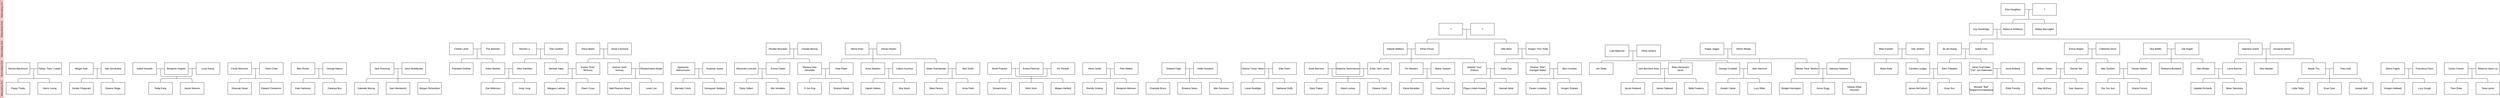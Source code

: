 <mxfile version="15.2.9" type="github">
  <diagram id="eCEPqgotwZQc1uM3H5h4" name="Merton">
    <mxGraphModel dx="1059" dy="647" grid="1" gridSize="10" guides="1" tooltips="1" connect="1" arrows="1" fold="1" page="1" pageScale="1" pageWidth="15000" pageHeight="1000" background="none" math="0" shadow="0">
      <root>
        <mxCell id="0" />
        <mxCell id="1" parent="0" />
        <mxCell id="sOK9xL0Q-kKHLEvzhYfY-1" value="You You Xue" style="whiteSpace=wrap;html=1;" parent="1" vertex="1">
          <mxGeometry x="10600" y="700" width="120" height="60" as="geometry" />
        </mxCell>
        <mxCell id="sOK9xL0Q-kKHLEvzhYfY-2" value="Gracie Forrest" style="whiteSpace=wrap;html=1;" parent="1" vertex="1">
          <mxGeometry x="10760" y="700" width="120" height="60" as="geometry" />
        </mxCell>
        <mxCell id="sOK9xL0Q-kKHLEvzhYfY-4" value="Declan Nelson" style="whiteSpace=wrap;html=1;" parent="1" vertex="1">
          <mxGeometry x="10760" y="600" width="120" height="60" as="geometry" />
        </mxCell>
        <mxCell id="sOK9xL0Q-kKHLEvzhYfY-5" value="Max Gunther" style="whiteSpace=wrap;html=1;" parent="1" vertex="1">
          <mxGeometry x="10600" y="600" width="120" height="60" as="geometry" />
        </mxCell>
        <mxCell id="sOK9xL0Q-kKHLEvzhYfY-6" value="" style="endArrow=none;html=1;exitX=0;exitY=0.5;exitDx=0;exitDy=0;" parent="1" source="sOK9xL0Q-kKHLEvzhYfY-4" edge="1">
          <mxGeometry width="50" height="50" relative="1" as="geometry">
            <mxPoint x="10710" y="590" as="sourcePoint" />
            <mxPoint x="10720" y="630" as="targetPoint" />
          </mxGeometry>
        </mxCell>
        <mxCell id="sOK9xL0Q-kKHLEvzhYfY-7" value="" style="endArrow=none;html=1;" parent="1" edge="1">
          <mxGeometry width="50" height="50" relative="1" as="geometry">
            <mxPoint x="10740" y="680" as="sourcePoint" />
            <mxPoint x="10740" y="630" as="targetPoint" />
          </mxGeometry>
        </mxCell>
        <mxCell id="sOK9xL0Q-kKHLEvzhYfY-8" value="" style="endArrow=none;html=1;entryX=0.5;entryY=0;entryDx=0;entryDy=0;" parent="1" target="sOK9xL0Q-kKHLEvzhYfY-2" edge="1">
          <mxGeometry width="50" height="50" relative="1" as="geometry">
            <mxPoint x="10660" y="700" as="sourcePoint" />
            <mxPoint x="10830" y="680" as="targetPoint" />
            <Array as="points">
              <mxPoint x="10660" y="680" />
              <mxPoint x="10820" y="680" />
            </Array>
          </mxGeometry>
        </mxCell>
        <mxCell id="sOK9xL0Q-kKHLEvzhYfY-9" value="Yi Jun Eng" style="whiteSpace=wrap;html=1;" parent="1" vertex="1">
          <mxGeometry x="4040" y="700" width="120" height="60" as="geometry" />
        </mxCell>
        <mxCell id="sOK9xL0Q-kKHLEvzhYfY-10" value="Shahed Dakak" style="whiteSpace=wrap;html=1;" parent="1" vertex="1">
          <mxGeometry x="4200" y="700" width="120" height="60" as="geometry" />
        </mxCell>
        <mxCell id="sOK9xL0Q-kKHLEvzhYfY-11" value="Mariana Gee Olmedilla" style="whiteSpace=wrap;html=1;" parent="1" vertex="1">
          <mxGeometry x="4040" y="600" width="120" height="60" as="geometry" />
        </mxCell>
        <mxCell id="sOK9xL0Q-kKHLEvzhYfY-12" value="Holly Plater" style="whiteSpace=wrap;html=1;" parent="1" vertex="1">
          <mxGeometry x="4200" y="600" width="120" height="60" as="geometry" />
        </mxCell>
        <mxCell id="sOK9xL0Q-kKHLEvzhYfY-13" value="" style="endArrow=none;html=1;exitX=1;exitY=0.5;exitDx=0;exitDy=0;entryX=0;entryY=0.5;entryDx=0;entryDy=0;" parent="1" source="sOK9xL0Q-kKHLEvzhYfY-11" target="sOK9xL0Q-kKHLEvzhYfY-12" edge="1">
          <mxGeometry width="50" height="50" relative="1" as="geometry">
            <mxPoint x="4410" y="900" as="sourcePoint" />
            <mxPoint x="4460" y="850" as="targetPoint" />
          </mxGeometry>
        </mxCell>
        <mxCell id="sOK9xL0Q-kKHLEvzhYfY-14" value="" style="endArrow=none;html=1;" parent="1" edge="1">
          <mxGeometry width="50" height="50" relative="1" as="geometry">
            <mxPoint x="4180" y="680" as="sourcePoint" />
            <mxPoint x="4180" y="630" as="targetPoint" />
          </mxGeometry>
        </mxCell>
        <mxCell id="sOK9xL0Q-kKHLEvzhYfY-15" value="" style="endArrow=none;html=1;entryX=0.5;entryY=0;entryDx=0;entryDy=0;" parent="1" target="sOK9xL0Q-kKHLEvzhYfY-10" edge="1">
          <mxGeometry width="50" height="50" relative="1" as="geometry">
            <mxPoint x="4100" y="700" as="sourcePoint" />
            <mxPoint x="4270" y="680" as="targetPoint" />
            <Array as="points">
              <mxPoint x="4100" y="680" />
              <mxPoint x="4260" y="680" />
            </Array>
          </mxGeometry>
        </mxCell>
        <mxCell id="sOK9xL0Q-kKHLEvzhYfY-16" value="Poppy Thody" style="whiteSpace=wrap;html=1;" parent="1" vertex="1">
          <mxGeometry x="40" y="700" width="120" height="60" as="geometry" />
        </mxCell>
        <mxCell id="sOK9xL0Q-kKHLEvzhYfY-17" value="Harris Leung" style="whiteSpace=wrap;html=1;" parent="1" vertex="1">
          <mxGeometry x="200" y="700" width="120" height="60" as="geometry" />
        </mxCell>
        <mxCell id="sOK9xL0Q-kKHLEvzhYfY-18" value="Rachel Blackhurst" style="whiteSpace=wrap;html=1;" parent="1" vertex="1">
          <mxGeometry x="40" y="600" width="120" height="60" as="geometry" />
        </mxCell>
        <mxCell id="sOK9xL0Q-kKHLEvzhYfY-19" value="Tobias &quot;Toby&quot; Loader" style="whiteSpace=wrap;html=1;" parent="1" vertex="1">
          <mxGeometry x="200" y="600" width="120" height="60" as="geometry" />
        </mxCell>
        <mxCell id="sOK9xL0Q-kKHLEvzhYfY-20" value="" style="endArrow=none;html=1;exitX=1;exitY=0.5;exitDx=0;exitDy=0;entryX=0;entryY=0.5;entryDx=0;entryDy=0;" parent="1" source="sOK9xL0Q-kKHLEvzhYfY-18" target="sOK9xL0Q-kKHLEvzhYfY-19" edge="1">
          <mxGeometry width="50" height="50" relative="1" as="geometry">
            <mxPoint x="410" y="900" as="sourcePoint" />
            <mxPoint x="460" y="850" as="targetPoint" />
          </mxGeometry>
        </mxCell>
        <mxCell id="sOK9xL0Q-kKHLEvzhYfY-21" value="" style="endArrow=none;html=1;" parent="1" edge="1">
          <mxGeometry width="50" height="50" relative="1" as="geometry">
            <mxPoint x="180" y="680" as="sourcePoint" />
            <mxPoint x="180" y="630" as="targetPoint" />
          </mxGeometry>
        </mxCell>
        <mxCell id="sOK9xL0Q-kKHLEvzhYfY-22" value="" style="endArrow=none;html=1;entryX=0.5;entryY=0;entryDx=0;entryDy=0;" parent="1" target="sOK9xL0Q-kKHLEvzhYfY-17" edge="1">
          <mxGeometry width="50" height="50" relative="1" as="geometry">
            <mxPoint x="100" y="700" as="sourcePoint" />
            <mxPoint x="270" y="680" as="targetPoint" />
            <Array as="points">
              <mxPoint x="100" y="680" />
              <mxPoint x="260" y="680" />
            </Array>
          </mxGeometry>
        </mxCell>
        <mxCell id="sOK9xL0Q-kKHLEvzhYfY-30" value="PIppa Linden-Howes" style="whiteSpace=wrap;html=1;" parent="1" vertex="1">
          <mxGeometry x="7400" y="700" width="120" height="60" as="geometry" />
        </mxCell>
        <mxCell id="sOK9xL0Q-kKHLEvzhYfY-31" value="Hannah West" style="whiteSpace=wrap;html=1;" parent="1" vertex="1">
          <mxGeometry x="7560" y="700" width="120" height="60" as="geometry" />
        </mxCell>
        <mxCell id="sOK9xL0Q-kKHLEvzhYfY-32" value="Eddie Day" style="whiteSpace=wrap;html=1;" parent="1" vertex="1">
          <mxGeometry x="7560" y="600" width="120" height="60" as="geometry" />
        </mxCell>
        <mxCell id="sOK9xL0Q-kKHLEvzhYfY-33" value="Isabella &quot;Izzy&quot; Dobson" style="whiteSpace=wrap;html=1;" parent="1" vertex="1">
          <mxGeometry x="7400" y="600" width="120" height="60" as="geometry" />
        </mxCell>
        <mxCell id="sOK9xL0Q-kKHLEvzhYfY-36" value="" style="endArrow=none;html=1;entryX=0.5;entryY=0;entryDx=0;entryDy=0;" parent="1" target="sOK9xL0Q-kKHLEvzhYfY-31" edge="1">
          <mxGeometry width="50" height="50" relative="1" as="geometry">
            <mxPoint x="7460" y="700" as="sourcePoint" />
            <mxPoint x="7630" y="680" as="targetPoint" />
            <Array as="points">
              <mxPoint x="7460" y="680" />
              <mxPoint x="7620" y="680" />
            </Array>
          </mxGeometry>
        </mxCell>
        <mxCell id="sOK9xL0Q-kKHLEvzhYfY-37" value="Kiana Moradian" style="whiteSpace=wrap;html=1;" parent="1" vertex="1">
          <mxGeometry x="7080" y="700" width="120" height="60" as="geometry" />
        </mxCell>
        <mxCell id="sOK9xL0Q-kKHLEvzhYfY-38" value="Gauri Kumar" style="whiteSpace=wrap;html=1;" parent="1" vertex="1">
          <mxGeometry x="7240" y="700" width="120" height="60" as="geometry" />
        </mxCell>
        <mxCell id="sOK9xL0Q-kKHLEvzhYfY-39" value="Tim Western" style="whiteSpace=wrap;html=1;" parent="1" vertex="1">
          <mxGeometry x="7080" y="600" width="120" height="60" as="geometry" />
        </mxCell>
        <mxCell id="sOK9xL0Q-kKHLEvzhYfY-40" value="Bahar Ganjvar" style="whiteSpace=wrap;html=1;" parent="1" vertex="1">
          <mxGeometry x="7240" y="600" width="120" height="60" as="geometry" />
        </mxCell>
        <mxCell id="sOK9xL0Q-kKHLEvzhYfY-41" value="" style="endArrow=none;html=1;exitX=1;exitY=0.5;exitDx=0;exitDy=0;entryX=0;entryY=0.5;entryDx=0;entryDy=0;" parent="1" source="sOK9xL0Q-kKHLEvzhYfY-39" target="sOK9xL0Q-kKHLEvzhYfY-40" edge="1">
          <mxGeometry width="50" height="50" relative="1" as="geometry">
            <mxPoint x="7450" y="900" as="sourcePoint" />
            <mxPoint x="7500" y="850" as="targetPoint" />
          </mxGeometry>
        </mxCell>
        <mxCell id="sOK9xL0Q-kKHLEvzhYfY-42" value="" style="endArrow=none;html=1;" parent="1" edge="1">
          <mxGeometry width="50" height="50" relative="1" as="geometry">
            <mxPoint x="7220" y="680" as="sourcePoint" />
            <mxPoint x="7220" y="630" as="targetPoint" />
          </mxGeometry>
        </mxCell>
        <mxCell id="sOK9xL0Q-kKHLEvzhYfY-43" value="" style="endArrow=none;html=1;entryX=0.5;entryY=0;entryDx=0;entryDy=0;" parent="1" target="sOK9xL0Q-kKHLEvzhYfY-38" edge="1">
          <mxGeometry width="50" height="50" relative="1" as="geometry">
            <mxPoint x="7140" y="700" as="sourcePoint" />
            <mxPoint x="7310" y="680" as="targetPoint" />
            <Array as="points">
              <mxPoint x="7140" y="680" />
              <mxPoint x="7300" y="680" />
            </Array>
          </mxGeometry>
        </mxCell>
        <mxCell id="sOK9xL0Q-kKHLEvzhYfY-44" value="Lottie Tellyn" style="whiteSpace=wrap;html=1;" parent="1" vertex="1">
          <mxGeometry x="11560" y="700" width="120" height="60" as="geometry" />
        </mxCell>
        <mxCell id="sOK9xL0Q-kKHLEvzhYfY-45" value="Euan Dyer" style="whiteSpace=wrap;html=1;" parent="1" vertex="1">
          <mxGeometry x="11720" y="700" width="120" height="60" as="geometry" />
        </mxCell>
        <mxCell id="sOK9xL0Q-kKHLEvzhYfY-46" value="Nayah Thu" style="whiteSpace=wrap;html=1;" parent="1" vertex="1">
          <mxGeometry x="11640" y="600" width="120" height="60" as="geometry" />
        </mxCell>
        <mxCell id="sOK9xL0Q-kKHLEvzhYfY-47" value="Theo Iosif" style="whiteSpace=wrap;html=1;" parent="1" vertex="1">
          <mxGeometry x="11800" y="600" width="120" height="60" as="geometry" />
        </mxCell>
        <mxCell id="sOK9xL0Q-kKHLEvzhYfY-48" value="" style="endArrow=none;html=1;exitX=1;exitY=0.5;exitDx=0;exitDy=0;entryX=0;entryY=0.5;entryDx=0;entryDy=0;" parent="1" source="sOK9xL0Q-kKHLEvzhYfY-46" target="sOK9xL0Q-kKHLEvzhYfY-47" edge="1">
          <mxGeometry width="50" height="50" relative="1" as="geometry">
            <mxPoint x="12010" y="900" as="sourcePoint" />
            <mxPoint x="12060" y="850" as="targetPoint" />
          </mxGeometry>
        </mxCell>
        <mxCell id="sOK9xL0Q-kKHLEvzhYfY-49" value="" style="endArrow=none;html=1;" parent="1" edge="1">
          <mxGeometry width="50" height="50" relative="1" as="geometry">
            <mxPoint x="11780" y="700" as="sourcePoint" />
            <mxPoint x="11779.58" y="630" as="targetPoint" />
          </mxGeometry>
        </mxCell>
        <mxCell id="sOK9xL0Q-kKHLEvzhYfY-50" value="" style="endArrow=none;html=1;entryX=0.5;entryY=0;entryDx=0;entryDy=0;" parent="1" target="BHMBl_JmAx7sYz__1Vfp-21" edge="1">
          <mxGeometry width="50" height="50" relative="1" as="geometry">
            <mxPoint x="11620" y="700" as="sourcePoint" />
            <mxPoint x="11790" y="680" as="targetPoint" />
            <Array as="points">
              <mxPoint x="11620" y="680" />
              <mxPoint x="11940" y="680" />
            </Array>
          </mxGeometry>
        </mxCell>
        <mxCell id="sOK9xL0Q-kKHLEvzhYfY-58" value="Rafaj Faraj" style="whiteSpace=wrap;html=1;" parent="1" vertex="1">
          <mxGeometry x="760" y="700" width="120" height="60" as="geometry" />
        </mxCell>
        <mxCell id="sOK9xL0Q-kKHLEvzhYfY-59" value="Jacob Stevens" style="whiteSpace=wrap;html=1;" parent="1" vertex="1">
          <mxGeometry x="920" y="700" width="120" height="60" as="geometry" />
        </mxCell>
        <mxCell id="sOK9xL0Q-kKHLEvzhYfY-60" value="Isabel Howarth" style="whiteSpace=wrap;html=1;" parent="1" vertex="1">
          <mxGeometry x="680" y="600" width="120" height="60" as="geometry" />
        </mxCell>
        <mxCell id="sOK9xL0Q-kKHLEvzhYfY-61" value="Benjamin Hughes" style="whiteSpace=wrap;html=1;" parent="1" vertex="1">
          <mxGeometry x="840" y="600" width="120" height="60" as="geometry" />
        </mxCell>
        <mxCell id="sOK9xL0Q-kKHLEvzhYfY-62" value="" style="endArrow=none;html=1;exitX=1;exitY=0.5;exitDx=0;exitDy=0;entryX=0;entryY=0.5;entryDx=0;entryDy=0;" parent="1" source="sOK9xL0Q-kKHLEvzhYfY-60" target="sOK9xL0Q-kKHLEvzhYfY-61" edge="1">
          <mxGeometry width="50" height="50" relative="1" as="geometry">
            <mxPoint x="1050" y="900" as="sourcePoint" />
            <mxPoint x="1100" y="850" as="targetPoint" />
          </mxGeometry>
        </mxCell>
        <mxCell id="sOK9xL0Q-kKHLEvzhYfY-64" value="" style="endArrow=none;html=1;entryX=0.5;entryY=0;entryDx=0;entryDy=0;" parent="1" target="sOK9xL0Q-kKHLEvzhYfY-59" edge="1">
          <mxGeometry width="50" height="50" relative="1" as="geometry">
            <mxPoint x="820" y="700" as="sourcePoint" />
            <mxPoint x="990" y="680" as="targetPoint" />
            <Array as="points">
              <mxPoint x="820" y="680" />
              <mxPoint x="980" y="680" />
            </Array>
          </mxGeometry>
        </mxCell>
        <mxCell id="sOK9xL0Q-kKHLEvzhYfY-65" value="Louis Kemp" style="whiteSpace=wrap;html=1;" parent="1" vertex="1">
          <mxGeometry x="1000" y="600" width="120" height="60" as="geometry" />
        </mxCell>
        <mxCell id="sOK9xL0Q-kKHLEvzhYfY-66" value="" style="endArrow=none;html=1;entryX=0;entryY=0.5;entryDx=0;entryDy=0;" parent="1" target="sOK9xL0Q-kKHLEvzhYfY-65" edge="1">
          <mxGeometry width="50" height="50" relative="1" as="geometry">
            <mxPoint x="960" y="630" as="sourcePoint" />
            <mxPoint x="850" y="640" as="targetPoint" />
          </mxGeometry>
        </mxCell>
        <mxCell id="sOK9xL0Q-kKHLEvzhYfY-67" value="Shaunak Desai" style="whiteSpace=wrap;html=1;" parent="1" vertex="1">
          <mxGeometry x="1160" y="700" width="120" height="60" as="geometry" />
        </mxCell>
        <mxCell id="sOK9xL0Q-kKHLEvzhYfY-68" value="Edward Chesterton" style="whiteSpace=wrap;html=1;" parent="1" vertex="1">
          <mxGeometry x="1320" y="700" width="120" height="60" as="geometry" />
        </mxCell>
        <mxCell id="sOK9xL0Q-kKHLEvzhYfY-69" value="Cecily Moorsom" style="whiteSpace=wrap;html=1;" parent="1" vertex="1">
          <mxGeometry x="1160" y="600" width="120" height="60" as="geometry" />
        </mxCell>
        <mxCell id="sOK9xL0Q-kKHLEvzhYfY-70" value="Owen Chan" style="whiteSpace=wrap;html=1;" parent="1" vertex="1">
          <mxGeometry x="1320" y="600" width="120" height="60" as="geometry" />
        </mxCell>
        <mxCell id="sOK9xL0Q-kKHLEvzhYfY-71" value="" style="endArrow=none;html=1;exitX=1;exitY=0.5;exitDx=0;exitDy=0;entryX=0;entryY=0.5;entryDx=0;entryDy=0;" parent="1" source="sOK9xL0Q-kKHLEvzhYfY-69" target="sOK9xL0Q-kKHLEvzhYfY-70" edge="1">
          <mxGeometry width="50" height="50" relative="1" as="geometry">
            <mxPoint x="1530" y="900" as="sourcePoint" />
            <mxPoint x="1580" y="850" as="targetPoint" />
          </mxGeometry>
        </mxCell>
        <mxCell id="sOK9xL0Q-kKHLEvzhYfY-72" value="" style="endArrow=none;html=1;" parent="1" edge="1">
          <mxGeometry width="50" height="50" relative="1" as="geometry">
            <mxPoint x="1300" y="680" as="sourcePoint" />
            <mxPoint x="1300" y="630" as="targetPoint" />
          </mxGeometry>
        </mxCell>
        <mxCell id="sOK9xL0Q-kKHLEvzhYfY-73" value="" style="endArrow=none;html=1;entryX=0.5;entryY=0;entryDx=0;entryDy=0;" parent="1" target="sOK9xL0Q-kKHLEvzhYfY-68" edge="1">
          <mxGeometry width="50" height="50" relative="1" as="geometry">
            <mxPoint x="1220" y="700" as="sourcePoint" />
            <mxPoint x="1390" y="680" as="targetPoint" />
            <Array as="points">
              <mxPoint x="1220" y="680" />
              <mxPoint x="1380" y="680" />
            </Array>
          </mxGeometry>
        </mxCell>
        <mxCell id="G9G2QMmGk5GcdjE_9JgA-2" value="" style="endArrow=none;html=1;entryX=0.5;entryY=0;entryDx=0;entryDy=0;" parent="1" edge="1">
          <mxGeometry width="50" height="50" relative="1" as="geometry">
            <mxPoint x="10500" y="600" as="sourcePoint" />
            <mxPoint x="10660" y="600" as="targetPoint" />
            <Array as="points">
              <mxPoint x="10500" y="580" />
              <mxPoint x="10660" y="580" />
            </Array>
          </mxGeometry>
        </mxCell>
        <mxCell id="G9G2QMmGk5GcdjE_9JgA-3" value="" style="endArrow=none;html=1;" parent="1" edge="1">
          <mxGeometry width="50" height="50" relative="1" as="geometry">
            <mxPoint x="10580" y="580" as="sourcePoint" />
            <mxPoint x="10580" y="530" as="targetPoint" />
          </mxGeometry>
        </mxCell>
        <mxCell id="G9G2QMmGk5GcdjE_9JgA-4" value="Emma Bogert" style="whiteSpace=wrap;html=1;" parent="1" vertex="1">
          <mxGeometry x="10440" y="500" width="120" height="60" as="geometry" />
        </mxCell>
        <mxCell id="G9G2QMmGk5GcdjE_9JgA-5" value="Catherine Dixon" style="whiteSpace=wrap;html=1;" parent="1" vertex="1">
          <mxGeometry x="10600" y="500" width="120" height="60" as="geometry" />
        </mxCell>
        <mxCell id="G9G2QMmGk5GcdjE_9JgA-6" value="" style="endArrow=none;html=1;entryX=1;entryY=0.5;entryDx=0;entryDy=0;" parent="1" target="G9G2QMmGk5GcdjE_9JgA-4" edge="1">
          <mxGeometry width="50" height="50" relative="1" as="geometry">
            <mxPoint x="10600" y="530" as="sourcePoint" />
            <mxPoint x="11010" y="650" as="targetPoint" />
          </mxGeometry>
        </mxCell>
        <mxCell id="G9G2QMmGk5GcdjE_9JgA-7" value="" style="endArrow=none;html=1;entryX=0.5;entryY=0;entryDx=0;entryDy=0;" parent="1" edge="1">
          <mxGeometry width="50" height="50" relative="1" as="geometry">
            <mxPoint x="820" y="630" as="sourcePoint" />
            <mxPoint x="980" y="630" as="targetPoint" />
            <Array as="points">
              <mxPoint x="820" y="670" />
              <mxPoint x="900" y="670" />
              <mxPoint x="980" y="670" />
            </Array>
          </mxGeometry>
        </mxCell>
        <mxCell id="G9G2QMmGk5GcdjE_9JgA-8" value="" style="endArrow=none;html=1;" parent="1" edge="1">
          <mxGeometry width="50" height="50" relative="1" as="geometry">
            <mxPoint x="900" y="680" as="sourcePoint" />
            <mxPoint x="900" y="670" as="targetPoint" />
          </mxGeometry>
        </mxCell>
        <mxCell id="bXorVS4qEcdGj8HX04dZ-1" value="Kate Harkness" style="whiteSpace=wrap;html=1;" parent="1" vertex="1">
          <mxGeometry x="1480" y="700" width="120" height="60" as="geometry" />
        </mxCell>
        <mxCell id="bXorVS4qEcdGj8HX04dZ-2" value="Zakariya Bux" style="whiteSpace=wrap;html=1;" parent="1" vertex="1">
          <mxGeometry x="1640" y="700" width="120" height="60" as="geometry" />
        </mxCell>
        <mxCell id="bXorVS4qEcdGj8HX04dZ-3" value="Max Risher" style="whiteSpace=wrap;html=1;" parent="1" vertex="1">
          <mxGeometry x="1480" y="600" width="120" height="60" as="geometry" />
        </mxCell>
        <mxCell id="bXorVS4qEcdGj8HX04dZ-4" value="George Adams" style="whiteSpace=wrap;html=1;" parent="1" vertex="1">
          <mxGeometry x="1640" y="600" width="120" height="60" as="geometry" />
        </mxCell>
        <mxCell id="bXorVS4qEcdGj8HX04dZ-5" value="" style="endArrow=none;html=1;exitX=1;exitY=0.5;exitDx=0;exitDy=0;entryX=0;entryY=0.5;entryDx=0;entryDy=0;" parent="1" source="bXorVS4qEcdGj8HX04dZ-3" target="bXorVS4qEcdGj8HX04dZ-4" edge="1">
          <mxGeometry width="50" height="50" relative="1" as="geometry">
            <mxPoint x="1850" y="900" as="sourcePoint" />
            <mxPoint x="1900" y="850" as="targetPoint" />
          </mxGeometry>
        </mxCell>
        <mxCell id="bXorVS4qEcdGj8HX04dZ-6" value="" style="endArrow=none;html=1;" parent="1" edge="1">
          <mxGeometry width="50" height="50" relative="1" as="geometry">
            <mxPoint x="1620" y="680" as="sourcePoint" />
            <mxPoint x="1620" y="630" as="targetPoint" />
          </mxGeometry>
        </mxCell>
        <mxCell id="bXorVS4qEcdGj8HX04dZ-7" value="" style="endArrow=none;html=1;entryX=0.5;entryY=0;entryDx=0;entryDy=0;" parent="1" target="bXorVS4qEcdGj8HX04dZ-2" edge="1">
          <mxGeometry width="50" height="50" relative="1" as="geometry">
            <mxPoint x="1540" y="700" as="sourcePoint" />
            <mxPoint x="1710" y="680" as="targetPoint" />
            <Array as="points">
              <mxPoint x="1540" y="680" />
              <mxPoint x="1700" y="680" />
            </Array>
          </mxGeometry>
        </mxCell>
        <mxCell id="bXorVS4qEcdGj8HX04dZ-8" value="Gabrielle Murray" style="whiteSpace=wrap;html=1;" parent="1" vertex="1">
          <mxGeometry x="1800" y="700" width="120" height="60" as="geometry" />
        </mxCell>
        <mxCell id="bXorVS4qEcdGj8HX04dZ-9" value="Sam Wentworth" style="whiteSpace=wrap;html=1;" parent="1" vertex="1">
          <mxGeometry x="1960" y="700" width="120" height="60" as="geometry" />
        </mxCell>
        <mxCell id="bXorVS4qEcdGj8HX04dZ-10" value="Jack Pickering" style="whiteSpace=wrap;html=1;" parent="1" vertex="1">
          <mxGeometry x="1880" y="600" width="120" height="60" as="geometry" />
        </mxCell>
        <mxCell id="bXorVS4qEcdGj8HX04dZ-11" value="Jana Nedelkoska" style="whiteSpace=wrap;html=1;" parent="1" vertex="1">
          <mxGeometry x="2040" y="600" width="120" height="60" as="geometry" />
        </mxCell>
        <mxCell id="bXorVS4qEcdGj8HX04dZ-12" value="" style="endArrow=none;html=1;exitX=1;exitY=0.5;exitDx=0;exitDy=0;entryX=0;entryY=0.5;entryDx=0;entryDy=0;" parent="1" source="bXorVS4qEcdGj8HX04dZ-10" target="bXorVS4qEcdGj8HX04dZ-11" edge="1">
          <mxGeometry width="50" height="50" relative="1" as="geometry">
            <mxPoint x="2250" y="900" as="sourcePoint" />
            <mxPoint x="2300" y="850" as="targetPoint" />
          </mxGeometry>
        </mxCell>
        <mxCell id="bXorVS4qEcdGj8HX04dZ-13" value="" style="endArrow=none;html=1;exitX=0.5;exitY=0;exitDx=0;exitDy=0;" parent="1" source="bXorVS4qEcdGj8HX04dZ-9" edge="1">
          <mxGeometry width="50" height="50" relative="1" as="geometry">
            <mxPoint x="2020" y="680" as="sourcePoint" />
            <mxPoint x="2020" y="630" as="targetPoint" />
          </mxGeometry>
        </mxCell>
        <mxCell id="bXorVS4qEcdGj8HX04dZ-14" value="" style="endArrow=none;html=1;entryX=0.5;entryY=0;entryDx=0;entryDy=0;exitX=0.5;exitY=0;exitDx=0;exitDy=0;" parent="1" source="bXorVS4qEcdGj8HX04dZ-8" target="GV1GWxp89_lenmdbuiy8-16" edge="1">
          <mxGeometry width="50" height="50" relative="1" as="geometry">
            <mxPoint x="1940" y="700" as="sourcePoint" />
            <mxPoint x="2100.0" y="700" as="targetPoint" />
            <Array as="points">
              <mxPoint x="1860" y="680" />
              <mxPoint x="2180" y="680" />
            </Array>
          </mxGeometry>
        </mxCell>
        <mxCell id="qaUDRH6c5ygT62d7AidV-2" value="May McEvoy" style="whiteSpace=wrap;html=1;" parent="1" vertex="1">
          <mxGeometry x="10280" y="700" width="120" height="60" as="geometry" />
        </mxCell>
        <mxCell id="qaUDRH6c5ygT62d7AidV-3" value="Ivan Vasenov" style="whiteSpace=wrap;html=1;" parent="1" vertex="1">
          <mxGeometry x="10440" y="700" width="120" height="60" as="geometry" />
        </mxCell>
        <mxCell id="qaUDRH6c5ygT62d7AidV-4" value="Rachel Tait" style="whiteSpace=wrap;html=1;" parent="1" vertex="1">
          <mxGeometry x="10440" y="600" width="120" height="60" as="geometry" />
        </mxCell>
        <mxCell id="qaUDRH6c5ygT62d7AidV-5" value="William Towler" style="whiteSpace=wrap;html=1;" parent="1" vertex="1">
          <mxGeometry x="10280" y="600" width="120" height="60" as="geometry" />
        </mxCell>
        <mxCell id="qaUDRH6c5ygT62d7AidV-6" value="" style="endArrow=none;html=1;" parent="1" edge="1">
          <mxGeometry width="50" height="50" relative="1" as="geometry">
            <mxPoint x="10440" y="630.5" as="sourcePoint" />
            <mxPoint x="10400" y="630.5" as="targetPoint" />
          </mxGeometry>
        </mxCell>
        <mxCell id="qaUDRH6c5ygT62d7AidV-7" value="" style="endArrow=none;html=1;" parent="1" edge="1">
          <mxGeometry width="50" height="50" relative="1" as="geometry">
            <mxPoint x="10420" y="680" as="sourcePoint" />
            <mxPoint x="10420" y="630.0" as="targetPoint" />
          </mxGeometry>
        </mxCell>
        <mxCell id="qaUDRH6c5ygT62d7AidV-8" value="" style="endArrow=none;html=1;entryX=0.5;entryY=0;entryDx=0;entryDy=0;" parent="1" target="qaUDRH6c5ygT62d7AidV-3" edge="1">
          <mxGeometry width="50" height="50" relative="1" as="geometry">
            <mxPoint x="10340" y="700" as="sourcePoint" />
            <mxPoint x="10510" y="680" as="targetPoint" />
            <Array as="points">
              <mxPoint x="10340" y="680" />
              <mxPoint x="10500" y="680" />
            </Array>
          </mxGeometry>
        </mxCell>
        <mxCell id="qaUDRH6c5ygT62d7AidV-10" value="Jacob Hubbard" style="whiteSpace=wrap;html=1;" parent="1" vertex="1">
          <mxGeometry x="8200" y="700" width="120" height="60" as="geometry" />
        </mxCell>
        <mxCell id="qaUDRH6c5ygT62d7AidV-11" value="James Oakland" style="whiteSpace=wrap;html=1;" parent="1" vertex="1">
          <mxGeometry x="8360" y="700" width="120" height="60" as="geometry" />
        </mxCell>
        <mxCell id="qaUDRH6c5ygT62d7AidV-12" value="Inés Borchers Arias" style="whiteSpace=wrap;html=1;" parent="1" vertex="1">
          <mxGeometry x="8280" y="600" width="120" height="60" as="geometry" />
        </mxCell>
        <mxCell id="qaUDRH6c5ygT62d7AidV-13" value="Radu-Alexandru Iacob" style="whiteSpace=wrap;html=1;" parent="1" vertex="1">
          <mxGeometry x="8440" y="600" width="120" height="60" as="geometry" />
        </mxCell>
        <mxCell id="qaUDRH6c5ygT62d7AidV-14" value="" style="endArrow=none;html=1;exitX=1;exitY=0.5;exitDx=0;exitDy=0;entryX=0;entryY=0.5;entryDx=0;entryDy=0;" parent="1" source="qaUDRH6c5ygT62d7AidV-12" target="qaUDRH6c5ygT62d7AidV-13" edge="1">
          <mxGeometry width="50" height="50" relative="1" as="geometry">
            <mxPoint x="8650" y="900" as="sourcePoint" />
            <mxPoint x="8700" y="850" as="targetPoint" />
          </mxGeometry>
        </mxCell>
        <mxCell id="qaUDRH6c5ygT62d7AidV-15" value="" style="endArrow=none;html=1;exitX=0.5;exitY=0;exitDx=0;exitDy=0;" parent="1" source="qaUDRH6c5ygT62d7AidV-11" edge="1">
          <mxGeometry width="50" height="50" relative="1" as="geometry">
            <mxPoint x="8420" y="680" as="sourcePoint" />
            <mxPoint x="8420" y="630" as="targetPoint" />
            <Array as="points">
              <mxPoint x="8420" y="660" />
            </Array>
          </mxGeometry>
        </mxCell>
        <mxCell id="qaUDRH6c5ygT62d7AidV-16" value="" style="endArrow=none;html=1;entryX=0.5;entryY=0;entryDx=0;entryDy=0;" parent="1" target="qaUDRH6c5ygT62d7AidV-17" edge="1">
          <mxGeometry width="50" height="50" relative="1" as="geometry">
            <mxPoint x="8260" y="700" as="sourcePoint" />
            <mxPoint x="8430" y="680" as="targetPoint" />
            <Array as="points">
              <mxPoint x="8260" y="680" />
              <mxPoint x="8580" y="680" />
            </Array>
          </mxGeometry>
        </mxCell>
        <mxCell id="qaUDRH6c5ygT62d7AidV-17" value="Bella Fosberry" style="whiteSpace=wrap;html=1;" parent="1" vertex="1">
          <mxGeometry x="8520" y="700" width="120" height="60" as="geometry" />
        </mxCell>
        <mxCell id="qaUDRH6c5ygT62d7AidV-19" value="Param Luhadiya" style="whiteSpace=wrap;html=1;" parent="1" vertex="1">
          <mxGeometry x="7720" y="700" width="120" height="60" as="geometry" />
        </mxCell>
        <mxCell id="qaUDRH6c5ygT62d7AidV-20" value="Imogen Graham" style="whiteSpace=wrap;html=1;" parent="1" vertex="1">
          <mxGeometry x="7880" y="700" width="120" height="60" as="geometry" />
        </mxCell>
        <mxCell id="qaUDRH6c5ygT62d7AidV-21" value="Eleanor &quot;Ellie&quot; Garrigan Mattar" style="whiteSpace=wrap;html=1;" parent="1" vertex="1">
          <mxGeometry x="7720" y="600" width="120" height="60" as="geometry" />
        </mxCell>
        <mxCell id="qaUDRH6c5ygT62d7AidV-22" value="Ben Crossley" style="whiteSpace=wrap;html=1;" parent="1" vertex="1">
          <mxGeometry x="7880" y="600" width="120" height="60" as="geometry" />
        </mxCell>
        <mxCell id="qaUDRH6c5ygT62d7AidV-23" value="" style="endArrow=none;html=1;exitX=1;exitY=0.5;exitDx=0;exitDy=0;entryX=0;entryY=0.5;entryDx=0;entryDy=0;" parent="1" source="qaUDRH6c5ygT62d7AidV-21" target="qaUDRH6c5ygT62d7AidV-22" edge="1">
          <mxGeometry width="50" height="50" relative="1" as="geometry">
            <mxPoint x="8090" y="900" as="sourcePoint" />
            <mxPoint x="8140" y="850" as="targetPoint" />
          </mxGeometry>
        </mxCell>
        <mxCell id="qaUDRH6c5ygT62d7AidV-24" value="" style="endArrow=none;html=1;" parent="1" edge="1">
          <mxGeometry width="50" height="50" relative="1" as="geometry">
            <mxPoint x="7860" y="680" as="sourcePoint" />
            <mxPoint x="7860" y="630" as="targetPoint" />
          </mxGeometry>
        </mxCell>
        <mxCell id="qaUDRH6c5ygT62d7AidV-25" value="" style="endArrow=none;html=1;entryX=0.5;entryY=0;entryDx=0;entryDy=0;" parent="1" target="qaUDRH6c5ygT62d7AidV-20" edge="1">
          <mxGeometry width="50" height="50" relative="1" as="geometry">
            <mxPoint x="7780" y="700" as="sourcePoint" />
            <mxPoint x="7950" y="680" as="targetPoint" />
            <Array as="points">
              <mxPoint x="7780" y="680" />
              <mxPoint x="7940" y="680" />
            </Array>
          </mxGeometry>
        </mxCell>
        <mxCell id="qaUDRH6c5ygT62d7AidV-44" value="Margaux Latimer" style="whiteSpace=wrap;html=1;" parent="1" vertex="1">
          <mxGeometry x="2760" y="700" width="120" height="60" as="geometry" />
        </mxCell>
        <mxCell id="qaUDRH6c5ygT62d7AidV-45" value="Owen Cross" style="whiteSpace=wrap;html=1;" parent="1" vertex="1">
          <mxGeometry x="2920" y="700" width="120" height="60" as="geometry" />
        </mxCell>
        <mxCell id="qaUDRH6c5ygT62d7AidV-46" value="Michael Zajac" style="whiteSpace=wrap;html=1;" parent="1" vertex="1">
          <mxGeometry x="2760" y="600" width="120" height="60" as="geometry" />
        </mxCell>
        <mxCell id="qaUDRH6c5ygT62d7AidV-47" value="Evelyn &quot;Evie&quot; McGrory" style="whiteSpace=wrap;html=1;" parent="1" vertex="1">
          <mxGeometry x="2920" y="600" width="120" height="60" as="geometry" />
        </mxCell>
        <mxCell id="qaUDRH6c5ygT62d7AidV-48" value="" style="endArrow=none;html=1;exitX=1;exitY=0.5;exitDx=0;exitDy=0;entryX=0;entryY=0.5;entryDx=0;entryDy=0;" parent="1" source="qaUDRH6c5ygT62d7AidV-46" target="qaUDRH6c5ygT62d7AidV-47" edge="1">
          <mxGeometry width="50" height="50" relative="1" as="geometry">
            <mxPoint x="3130" y="900" as="sourcePoint" />
            <mxPoint x="3180" y="850" as="targetPoint" />
          </mxGeometry>
        </mxCell>
        <mxCell id="qaUDRH6c5ygT62d7AidV-49" value="" style="endArrow=none;html=1;" parent="1" edge="1">
          <mxGeometry width="50" height="50" relative="1" as="geometry">
            <mxPoint x="2900" y="680" as="sourcePoint" />
            <mxPoint x="2900" y="630.0" as="targetPoint" />
          </mxGeometry>
        </mxCell>
        <mxCell id="qaUDRH6c5ygT62d7AidV-50" value="" style="endArrow=none;html=1;entryX=0.5;entryY=0;entryDx=0;entryDy=0;" parent="1" target="qaUDRH6c5ygT62d7AidV-45" edge="1">
          <mxGeometry width="50" height="50" relative="1" as="geometry">
            <mxPoint x="2820" y="700" as="sourcePoint" />
            <mxPoint x="2990" y="680" as="targetPoint" />
            <Array as="points">
              <mxPoint x="2820" y="680" />
              <mxPoint x="2980" y="680" />
            </Array>
          </mxGeometry>
        </mxCell>
        <mxCell id="qaUDRH6c5ygT62d7AidV-51" value="Alice Gambles" style="whiteSpace=wrap;html=1;" parent="1" vertex="1">
          <mxGeometry x="2600" y="600" width="120" height="60" as="geometry" />
        </mxCell>
        <mxCell id="qaUDRH6c5ygT62d7AidV-52" value="" style="endArrow=none;html=1;entryX=0.5;entryY=0;entryDx=0;entryDy=0;" parent="1" edge="1">
          <mxGeometry width="50" height="50" relative="1" as="geometry">
            <mxPoint x="2660" y="600.0" as="sourcePoint" />
            <mxPoint x="2820" y="600.0" as="targetPoint" />
            <Array as="points">
              <mxPoint x="2660" y="580" />
              <mxPoint x="2820" y="580" />
            </Array>
          </mxGeometry>
        </mxCell>
        <mxCell id="qaUDRH6c5ygT62d7AidV-53" value="" style="endArrow=none;html=1;" parent="1" edge="1">
          <mxGeometry width="50" height="50" relative="1" as="geometry">
            <mxPoint x="2740" y="580.0" as="sourcePoint" />
            <mxPoint x="2740" y="530.0" as="targetPoint" />
          </mxGeometry>
        </mxCell>
        <mxCell id="qaUDRH6c5ygT62d7AidV-54" value="Rachel Lo" style="whiteSpace=wrap;html=1;" parent="1" vertex="1">
          <mxGeometry x="2600" y="500" width="120" height="60" as="geometry" />
        </mxCell>
        <mxCell id="qaUDRH6c5ygT62d7AidV-55" value="Ella Caufield" style="whiteSpace=wrap;html=1;" parent="1" vertex="1">
          <mxGeometry x="2760" y="500" width="120" height="60" as="geometry" />
        </mxCell>
        <mxCell id="qaUDRH6c5ygT62d7AidV-56" value="" style="endArrow=none;html=1;entryX=1;entryY=0.5;entryDx=0;entryDy=0;" parent="1" target="qaUDRH6c5ygT62d7AidV-54" edge="1">
          <mxGeometry width="50" height="50" relative="1" as="geometry">
            <mxPoint x="2760" y="530.0" as="sourcePoint" />
            <mxPoint x="3170" y="650" as="targetPoint" />
          </mxGeometry>
        </mxCell>
        <mxCell id="qaUDRH6c5ygT62d7AidV-62" value="Zander Fitzgerald" style="whiteSpace=wrap;html=1;" parent="1" vertex="1">
          <mxGeometry x="360" y="700" width="120" height="60" as="geometry" />
        </mxCell>
        <mxCell id="qaUDRH6c5ygT62d7AidV-63" value="Eleanor Bogie" style="whiteSpace=wrap;html=1;" parent="1" vertex="1">
          <mxGeometry x="520" y="700" width="120" height="60" as="geometry" />
        </mxCell>
        <mxCell id="qaUDRH6c5ygT62d7AidV-64" value="Megan Kyei" style="whiteSpace=wrap;html=1;" parent="1" vertex="1">
          <mxGeometry x="360" y="600" width="120" height="60" as="geometry" />
        </mxCell>
        <mxCell id="qaUDRH6c5ygT62d7AidV-65" value="Nali Simukulwa" style="whiteSpace=wrap;html=1;" parent="1" vertex="1">
          <mxGeometry x="520" y="600" width="120" height="60" as="geometry" />
        </mxCell>
        <mxCell id="qaUDRH6c5ygT62d7AidV-66" value="" style="endArrow=none;html=1;exitX=1;exitY=0.5;exitDx=0;exitDy=0;entryX=0;entryY=0.5;entryDx=0;entryDy=0;" parent="1" source="qaUDRH6c5ygT62d7AidV-64" target="qaUDRH6c5ygT62d7AidV-65" edge="1">
          <mxGeometry width="50" height="50" relative="1" as="geometry">
            <mxPoint x="730" y="900" as="sourcePoint" />
            <mxPoint x="780" y="850" as="targetPoint" />
          </mxGeometry>
        </mxCell>
        <mxCell id="qaUDRH6c5ygT62d7AidV-67" value="" style="endArrow=none;html=1;" parent="1" edge="1">
          <mxGeometry width="50" height="50" relative="1" as="geometry">
            <mxPoint x="500" y="680" as="sourcePoint" />
            <mxPoint x="500" y="630.0" as="targetPoint" />
          </mxGeometry>
        </mxCell>
        <mxCell id="qaUDRH6c5ygT62d7AidV-68" value="" style="endArrow=none;html=1;entryX=0.5;entryY=0;entryDx=0;entryDy=0;" parent="1" target="qaUDRH6c5ygT62d7AidV-63" edge="1">
          <mxGeometry width="50" height="50" relative="1" as="geometry">
            <mxPoint x="420" y="700" as="sourcePoint" />
            <mxPoint x="590" y="680" as="targetPoint" />
            <Array as="points">
              <mxPoint x="420" y="680" />
              <mxPoint x="580" y="680" />
            </Array>
          </mxGeometry>
        </mxCell>
        <mxCell id="qaUDRH6c5ygT62d7AidV-69" value="Joseph Clarke" style="whiteSpace=wrap;html=1;" parent="1" vertex="1">
          <mxGeometry x="8680" y="700" width="120" height="60" as="geometry" />
        </mxCell>
        <mxCell id="qaUDRH6c5ygT62d7AidV-70" value="Lucy Ritter" style="whiteSpace=wrap;html=1;" parent="1" vertex="1">
          <mxGeometry x="8840" y="700" width="120" height="60" as="geometry" />
        </mxCell>
        <mxCell id="qaUDRH6c5ygT62d7AidV-71" value="George Crosfield" style="whiteSpace=wrap;html=1;" parent="1" vertex="1">
          <mxGeometry x="8680" y="600" width="120" height="60" as="geometry" />
        </mxCell>
        <mxCell id="qaUDRH6c5ygT62d7AidV-72" value="Jess Hancock" style="whiteSpace=wrap;html=1;" parent="1" vertex="1">
          <mxGeometry x="8840" y="600" width="120" height="60" as="geometry" />
        </mxCell>
        <mxCell id="qaUDRH6c5ygT62d7AidV-73" value="" style="endArrow=none;html=1;exitX=1;exitY=0.5;exitDx=0;exitDy=0;entryX=0;entryY=0.5;entryDx=0;entryDy=0;" parent="1" source="qaUDRH6c5ygT62d7AidV-71" target="qaUDRH6c5ygT62d7AidV-72" edge="1">
          <mxGeometry width="50" height="50" relative="1" as="geometry">
            <mxPoint x="9050" y="900" as="sourcePoint" />
            <mxPoint x="9100" y="850" as="targetPoint" />
          </mxGeometry>
        </mxCell>
        <mxCell id="qaUDRH6c5ygT62d7AidV-74" value="" style="endArrow=none;html=1;" parent="1" edge="1">
          <mxGeometry width="50" height="50" relative="1" as="geometry">
            <mxPoint x="8820" y="680" as="sourcePoint" />
            <mxPoint x="8820" y="630.0" as="targetPoint" />
          </mxGeometry>
        </mxCell>
        <mxCell id="qaUDRH6c5ygT62d7AidV-75" value="" style="endArrow=none;html=1;entryX=0.5;entryY=0;entryDx=0;entryDy=0;" parent="1" target="qaUDRH6c5ygT62d7AidV-70" edge="1">
          <mxGeometry width="50" height="50" relative="1" as="geometry">
            <mxPoint x="8740" y="700" as="sourcePoint" />
            <mxPoint x="8910" y="680" as="targetPoint" />
            <Array as="points">
              <mxPoint x="8740" y="680" />
              <mxPoint x="8900" y="680" />
            </Array>
          </mxGeometry>
        </mxCell>
        <mxCell id="GV1GWxp89_lenmdbuiy8-1" value="Worawit &quot;Ball&quot; Tangamornchaipattana" style="whiteSpace=wrap;html=1;" parent="1" vertex="1">
          <mxGeometry x="9960" y="700" width="120" height="60" as="geometry" />
        </mxCell>
        <mxCell id="GV1GWxp89_lenmdbuiy8-2" value="Éilish Farrelly" style="whiteSpace=wrap;html=1;" parent="1" vertex="1">
          <mxGeometry x="10120" y="700" width="120" height="60" as="geometry" />
        </mxCell>
        <mxCell id="GV1GWxp89_lenmdbuiy8-3" value="Anna Ahlberg" style="whiteSpace=wrap;html=1;" parent="1" vertex="1">
          <mxGeometry x="10120" y="600" width="120" height="60" as="geometry" />
        </mxCell>
        <mxCell id="GV1GWxp89_lenmdbuiy8-6" value="" style="endArrow=none;html=1;" parent="1" edge="1">
          <mxGeometry width="50" height="50" relative="1" as="geometry">
            <mxPoint x="10100" y="680" as="sourcePoint" />
            <mxPoint x="10100" y="630.0" as="targetPoint" />
          </mxGeometry>
        </mxCell>
        <mxCell id="GV1GWxp89_lenmdbuiy8-7" value="" style="endArrow=none;html=1;entryX=0.5;entryY=0;entryDx=0;entryDy=0;" parent="1" target="GV1GWxp89_lenmdbuiy8-2" edge="1">
          <mxGeometry width="50" height="50" relative="1" as="geometry">
            <mxPoint x="10020" y="700" as="sourcePoint" />
            <mxPoint x="10190" y="680" as="targetPoint" />
            <Array as="points">
              <mxPoint x="10020" y="680" />
              <mxPoint x="10180" y="680" />
            </Array>
          </mxGeometry>
        </mxCell>
        <mxCell id="GV1GWxp89_lenmdbuiy8-8" value="Bridget Harrington" style="whiteSpace=wrap;html=1;" parent="1" vertex="1">
          <mxGeometry x="9000" y="700" width="120" height="60" as="geometry" />
        </mxCell>
        <mxCell id="GV1GWxp89_lenmdbuiy8-9" value="Jonny Rugg" style="whiteSpace=wrap;html=1;" parent="1" vertex="1">
          <mxGeometry x="9160" y="700" width="120" height="60" as="geometry" />
        </mxCell>
        <mxCell id="GV1GWxp89_lenmdbuiy8-10" value="Nikolai &quot;Nick&quot; Maslov" style="whiteSpace=wrap;html=1;" parent="1" vertex="1">
          <mxGeometry x="9080" y="600" width="120" height="60" as="geometry" />
        </mxCell>
        <mxCell id="GV1GWxp89_lenmdbuiy8-11" value="Salmana Nadeem" style="whiteSpace=wrap;html=1;" parent="1" vertex="1">
          <mxGeometry x="9240" y="600" width="120" height="60" as="geometry" />
        </mxCell>
        <mxCell id="GV1GWxp89_lenmdbuiy8-12" value="" style="endArrow=none;html=1;exitX=1;exitY=0.5;exitDx=0;exitDy=0;entryX=0;entryY=0.5;entryDx=0;entryDy=0;" parent="1" source="GV1GWxp89_lenmdbuiy8-10" target="GV1GWxp89_lenmdbuiy8-11" edge="1">
          <mxGeometry width="50" height="50" relative="1" as="geometry">
            <mxPoint x="9450" y="900" as="sourcePoint" />
            <mxPoint x="9500" y="850" as="targetPoint" />
          </mxGeometry>
        </mxCell>
        <mxCell id="GV1GWxp89_lenmdbuiy8-13" value="" style="endArrow=none;html=1;exitX=0.5;exitY=0;exitDx=0;exitDy=0;" parent="1" source="GV1GWxp89_lenmdbuiy8-9" edge="1">
          <mxGeometry width="50" height="50" relative="1" as="geometry">
            <mxPoint x="9220" y="680" as="sourcePoint" />
            <mxPoint x="9220" y="630.0" as="targetPoint" />
          </mxGeometry>
        </mxCell>
        <mxCell id="GV1GWxp89_lenmdbuiy8-14" value="" style="endArrow=none;html=1;entryX=0.5;entryY=0;entryDx=0;entryDy=0;" parent="1" target="GV1GWxp89_lenmdbuiy8-15" edge="1">
          <mxGeometry width="50" height="50" relative="1" as="geometry">
            <mxPoint x="9060" y="700" as="sourcePoint" />
            <mxPoint x="9230" y="680" as="targetPoint" />
            <Array as="points">
              <mxPoint x="9060" y="680" />
              <mxPoint x="9380" y="680" />
            </Array>
          </mxGeometry>
        </mxCell>
        <mxCell id="GV1GWxp89_lenmdbuiy8-15" value="Safwan Elhaj-Houssen" style="whiteSpace=wrap;html=1;" parent="1" vertex="1">
          <mxGeometry x="9320" y="700" width="120" height="60" as="geometry" />
        </mxCell>
        <mxCell id="GV1GWxp89_lenmdbuiy8-16" value="Morgan Richardson" style="whiteSpace=wrap;html=1;" parent="1" vertex="1">
          <mxGeometry x="2120" y="700" width="120" height="60" as="geometry" />
        </mxCell>
        <mxCell id="p7EbD0Zb6H1uiyqI-eJG-1" value="Barnaby Colvin" style="whiteSpace=wrap;html=1;" parent="1" vertex="1">
          <mxGeometry x="3400" y="700" width="120" height="60" as="geometry" />
        </mxCell>
        <mxCell id="p7EbD0Zb6H1uiyqI-eJG-2" value="Sumayyah Siddiqui" style="whiteSpace=wrap;html=1;" parent="1" vertex="1">
          <mxGeometry x="3560" y="700" width="120" height="60" as="geometry" />
        </mxCell>
        <mxCell id="p7EbD0Zb6H1uiyqI-eJG-3" value="Agnieszka Wierzchucka" style="whiteSpace=wrap;html=1;" parent="1" vertex="1">
          <mxGeometry x="3400" y="600" width="120" height="60" as="geometry" />
        </mxCell>
        <mxCell id="p7EbD0Zb6H1uiyqI-eJG-4" value="Aryaman Gupta" style="whiteSpace=wrap;html=1;" parent="1" vertex="1">
          <mxGeometry x="3560" y="600" width="120" height="60" as="geometry" />
        </mxCell>
        <mxCell id="p7EbD0Zb6H1uiyqI-eJG-5" value="" style="endArrow=none;html=1;exitX=1;exitY=0.5;exitDx=0;exitDy=0;entryX=0;entryY=0.5;entryDx=0;entryDy=0;" parent="1" source="p7EbD0Zb6H1uiyqI-eJG-3" target="p7EbD0Zb6H1uiyqI-eJG-4" edge="1">
          <mxGeometry width="50" height="50" relative="1" as="geometry">
            <mxPoint x="3770" y="900" as="sourcePoint" />
            <mxPoint x="3820" y="850" as="targetPoint" />
          </mxGeometry>
        </mxCell>
        <mxCell id="p7EbD0Zb6H1uiyqI-eJG-6" value="" style="endArrow=none;html=1;" parent="1" edge="1">
          <mxGeometry width="50" height="50" relative="1" as="geometry">
            <mxPoint x="3540" y="680" as="sourcePoint" />
            <mxPoint x="3540" y="630.0" as="targetPoint" />
          </mxGeometry>
        </mxCell>
        <mxCell id="p7EbD0Zb6H1uiyqI-eJG-7" value="" style="endArrow=none;html=1;entryX=0.5;entryY=0;entryDx=0;entryDy=0;" parent="1" target="p7EbD0Zb6H1uiyqI-eJG-2" edge="1">
          <mxGeometry width="50" height="50" relative="1" as="geometry">
            <mxPoint x="3460" y="700" as="sourcePoint" />
            <mxPoint x="3630" y="680" as="targetPoint" />
            <Array as="points">
              <mxPoint x="3460" y="680" />
              <mxPoint x="3620" y="680" />
            </Array>
          </mxGeometry>
        </mxCell>
        <mxCell id="V_D4yGqCFXpM-RSTE6QP-1" value="Daisy Gilbert" style="whiteSpace=wrap;html=1;" parent="1" vertex="1">
          <mxGeometry x="3720" y="700" width="120" height="60" as="geometry" />
        </mxCell>
        <mxCell id="V_D4yGqCFXpM-RSTE6QP-2" value="Mia Venables" style="whiteSpace=wrap;html=1;" parent="1" vertex="1">
          <mxGeometry x="3880" y="700" width="120" height="60" as="geometry" />
        </mxCell>
        <mxCell id="V_D4yGqCFXpM-RSTE6QP-3" value="Alexandra Leonard" style="whiteSpace=wrap;html=1;" parent="1" vertex="1">
          <mxGeometry x="3720" y="600" width="120" height="60" as="geometry" />
        </mxCell>
        <mxCell id="V_D4yGqCFXpM-RSTE6QP-4" value="Emma Clarke" style="whiteSpace=wrap;html=1;" parent="1" vertex="1">
          <mxGeometry x="3880" y="600" width="120" height="60" as="geometry" />
        </mxCell>
        <mxCell id="V_D4yGqCFXpM-RSTE6QP-5" value="" style="endArrow=none;html=1;exitX=1;exitY=0.5;exitDx=0;exitDy=0;entryX=0;entryY=0.5;entryDx=0;entryDy=0;" parent="1" source="V_D4yGqCFXpM-RSTE6QP-3" target="V_D4yGqCFXpM-RSTE6QP-4" edge="1">
          <mxGeometry width="50" height="50" relative="1" as="geometry">
            <mxPoint x="4090" y="900" as="sourcePoint" />
            <mxPoint x="4140" y="850" as="targetPoint" />
          </mxGeometry>
        </mxCell>
        <mxCell id="V_D4yGqCFXpM-RSTE6QP-6" value="" style="endArrow=none;html=1;" parent="1" edge="1">
          <mxGeometry width="50" height="50" relative="1" as="geometry">
            <mxPoint x="3860" y="680" as="sourcePoint" />
            <mxPoint x="3860" y="630" as="targetPoint" />
          </mxGeometry>
        </mxCell>
        <mxCell id="V_D4yGqCFXpM-RSTE6QP-7" value="" style="endArrow=none;html=1;entryX=0.5;entryY=0;entryDx=0;entryDy=0;" parent="1" target="V_D4yGqCFXpM-RSTE6QP-2" edge="1">
          <mxGeometry width="50" height="50" relative="1" as="geometry">
            <mxPoint x="3780" y="700" as="sourcePoint" />
            <mxPoint x="3950" y="680" as="targetPoint" />
            <Array as="points">
              <mxPoint x="3780" y="680" />
              <mxPoint x="3940" y="680" />
            </Array>
          </mxGeometry>
        </mxCell>
        <mxCell id="V_D4yGqCFXpM-RSTE6QP-8" value="" style="endArrow=none;html=1;entryX=0.5;entryY=0;entryDx=0;entryDy=0;" parent="1" edge="1">
          <mxGeometry width="50" height="50" relative="1" as="geometry">
            <mxPoint x="3940" y="600.0" as="sourcePoint" />
            <mxPoint x="4100" y="600.0" as="targetPoint" />
            <Array as="points">
              <mxPoint x="3940" y="580" />
              <mxPoint x="4100" y="580" />
            </Array>
          </mxGeometry>
        </mxCell>
        <mxCell id="V_D4yGqCFXpM-RSTE6QP-9" value="" style="endArrow=none;html=1;" parent="1" edge="1">
          <mxGeometry width="50" height="50" relative="1" as="geometry">
            <mxPoint x="4020" y="580.0" as="sourcePoint" />
            <mxPoint x="4020" y="530.0" as="targetPoint" />
          </mxGeometry>
        </mxCell>
        <mxCell id="V_D4yGqCFXpM-RSTE6QP-10" value="Phoebe Mountain" style="whiteSpace=wrap;html=1;" parent="1" vertex="1">
          <mxGeometry x="3880" y="500" width="120" height="60" as="geometry" />
        </mxCell>
        <mxCell id="V_D4yGqCFXpM-RSTE6QP-11" value="Claudia Murray" style="whiteSpace=wrap;html=1;" parent="1" vertex="1">
          <mxGeometry x="4040" y="500" width="120" height="60" as="geometry" />
        </mxCell>
        <mxCell id="V_D4yGqCFXpM-RSTE6QP-12" value="" style="endArrow=none;html=1;entryX=1;entryY=0.5;entryDx=0;entryDy=0;" parent="1" target="V_D4yGqCFXpM-RSTE6QP-10" edge="1">
          <mxGeometry width="50" height="50" relative="1" as="geometry">
            <mxPoint x="4040" y="530.0" as="sourcePoint" />
            <mxPoint x="4450" y="650" as="targetPoint" />
          </mxGeometry>
        </mxCell>
        <mxCell id="V_D4yGqCFXpM-RSTE6QP-26" value="Shivanii Arun" style="whiteSpace=wrap;html=1;" parent="1" vertex="1">
          <mxGeometry x="5000" y="700" width="120" height="60" as="geometry" />
        </mxCell>
        <mxCell id="V_D4yGqCFXpM-RSTE6QP-27" value="Minh Soon" style="whiteSpace=wrap;html=1;" parent="1" vertex="1">
          <mxGeometry x="5160" y="700" width="120" height="60" as="geometry" />
        </mxCell>
        <mxCell id="V_D4yGqCFXpM-RSTE6QP-28" value="Smriti Prakash" style="whiteSpace=wrap;html=1;" parent="1" vertex="1">
          <mxGeometry x="5000" y="600" width="120" height="60" as="geometry" />
        </mxCell>
        <mxCell id="V_D4yGqCFXpM-RSTE6QP-29" value="Emma Fleeman" style="whiteSpace=wrap;html=1;" parent="1" vertex="1">
          <mxGeometry x="5160" y="600" width="120" height="60" as="geometry" />
        </mxCell>
        <mxCell id="V_D4yGqCFXpM-RSTE6QP-30" value="" style="endArrow=none;html=1;exitX=1;exitY=0.5;exitDx=0;exitDy=0;entryX=0;entryY=0.5;entryDx=0;entryDy=0;" parent="1" source="V_D4yGqCFXpM-RSTE6QP-28" target="V_D4yGqCFXpM-RSTE6QP-29" edge="1">
          <mxGeometry width="50" height="50" relative="1" as="geometry">
            <mxPoint x="5370" y="900" as="sourcePoint" />
            <mxPoint x="5420" y="850" as="targetPoint" />
          </mxGeometry>
        </mxCell>
        <mxCell id="V_D4yGqCFXpM-RSTE6QP-31" value="" style="endArrow=none;html=1;exitX=0.5;exitY=0;exitDx=0;exitDy=0;" parent="1" source="V_D4yGqCFXpM-RSTE6QP-26" edge="1">
          <mxGeometry width="50" height="50" relative="1" as="geometry">
            <mxPoint x="5140" y="700" as="sourcePoint" />
            <mxPoint x="5380" y="700" as="targetPoint" />
            <Array as="points">
              <mxPoint x="5060" y="680" />
              <mxPoint x="5380" y="680" />
            </Array>
          </mxGeometry>
        </mxCell>
        <mxCell id="V_D4yGqCFXpM-RSTE6QP-32" value="Kit Thickett" style="whiteSpace=wrap;html=1;" parent="1" vertex="1">
          <mxGeometry x="5320" y="600" width="120" height="60" as="geometry" />
        </mxCell>
        <mxCell id="V_D4yGqCFXpM-RSTE6QP-33" value="" style="endArrow=none;html=1;entryX=0;entryY=0.5;entryDx=0;entryDy=0;" parent="1" target="V_D4yGqCFXpM-RSTE6QP-32" edge="1">
          <mxGeometry width="50" height="50" relative="1" as="geometry">
            <mxPoint x="5280" y="630" as="sourcePoint" />
            <mxPoint x="5170" y="640" as="targetPoint" />
          </mxGeometry>
        </mxCell>
        <mxCell id="V_D4yGqCFXpM-RSTE6QP-34" value="" style="endArrow=none;html=1;entryX=0.5;entryY=0;entryDx=0;entryDy=0;" parent="1" edge="1">
          <mxGeometry width="50" height="50" relative="1" as="geometry">
            <mxPoint x="5140" y="630" as="sourcePoint" />
            <mxPoint x="5300" y="630" as="targetPoint" />
            <Array as="points">
              <mxPoint x="5140" y="670" />
              <mxPoint x="5220" y="670" />
              <mxPoint x="5300" y="670" />
            </Array>
          </mxGeometry>
        </mxCell>
        <mxCell id="V_D4yGqCFXpM-RSTE6QP-35" value="" style="endArrow=none;html=1;exitX=0.5;exitY=0;exitDx=0;exitDy=0;" parent="1" source="V_D4yGqCFXpM-RSTE6QP-27" edge="1">
          <mxGeometry width="50" height="50" relative="1" as="geometry">
            <mxPoint x="5220" y="680" as="sourcePoint" />
            <mxPoint x="5220" y="670" as="targetPoint" />
          </mxGeometry>
        </mxCell>
        <mxCell id="V_D4yGqCFXpM-RSTE6QP-36" value="Megan Harfield" style="whiteSpace=wrap;html=1;" parent="1" vertex="1">
          <mxGeometry x="5320" y="700" width="120" height="60" as="geometry" />
        </mxCell>
        <mxCell id="V_D4yGqCFXpM-RSTE6QP-37" value="Romilly Gosling" style="whiteSpace=wrap;html=1;" parent="1" vertex="1">
          <mxGeometry x="5480" y="700" width="120" height="60" as="geometry" />
        </mxCell>
        <mxCell id="V_D4yGqCFXpM-RSTE6QP-38" value="Benjamin Atkinson" style="whiteSpace=wrap;html=1;" parent="1" vertex="1">
          <mxGeometry x="5640" y="700" width="120" height="60" as="geometry" />
        </mxCell>
        <mxCell id="V_D4yGqCFXpM-RSTE6QP-39" value="Henry Smith" style="whiteSpace=wrap;html=1;" parent="1" vertex="1">
          <mxGeometry x="5480" y="600" width="120" height="60" as="geometry" />
        </mxCell>
        <mxCell id="V_D4yGqCFXpM-RSTE6QP-40" value="Pete Walker" style="whiteSpace=wrap;html=1;" parent="1" vertex="1">
          <mxGeometry x="5640" y="600" width="120" height="60" as="geometry" />
        </mxCell>
        <mxCell id="V_D4yGqCFXpM-RSTE6QP-41" value="" style="endArrow=none;html=1;exitX=1;exitY=0.5;exitDx=0;exitDy=0;entryX=0;entryY=0.5;entryDx=0;entryDy=0;" parent="1" source="V_D4yGqCFXpM-RSTE6QP-39" target="V_D4yGqCFXpM-RSTE6QP-40" edge="1">
          <mxGeometry width="50" height="50" relative="1" as="geometry">
            <mxPoint x="5850" y="900" as="sourcePoint" />
            <mxPoint x="5900" y="850" as="targetPoint" />
          </mxGeometry>
        </mxCell>
        <mxCell id="V_D4yGqCFXpM-RSTE6QP-42" value="" style="endArrow=none;html=1;" parent="1" edge="1">
          <mxGeometry width="50" height="50" relative="1" as="geometry">
            <mxPoint x="5620" y="680" as="sourcePoint" />
            <mxPoint x="5620" y="630.0" as="targetPoint" />
          </mxGeometry>
        </mxCell>
        <mxCell id="V_D4yGqCFXpM-RSTE6QP-43" value="" style="endArrow=none;html=1;entryX=0.5;entryY=0;entryDx=0;entryDy=0;" parent="1" target="V_D4yGqCFXpM-RSTE6QP-38" edge="1">
          <mxGeometry width="50" height="50" relative="1" as="geometry">
            <mxPoint x="5540" y="700" as="sourcePoint" />
            <mxPoint x="5710" y="680" as="targetPoint" />
            <Array as="points">
              <mxPoint x="5540" y="680" />
              <mxPoint x="5700" y="680" />
            </Array>
          </mxGeometry>
        </mxCell>
        <mxCell id="V_D4yGqCFXpM-RSTE6QP-51" value="Charlotte Bruce" style="whiteSpace=wrap;html=1;" parent="1" vertex="1">
          <mxGeometry x="5800" y="700" width="120" height="60" as="geometry" />
        </mxCell>
        <mxCell id="V_D4yGqCFXpM-RSTE6QP-52" value="Rowena Sears" style="whiteSpace=wrap;html=1;" parent="1" vertex="1">
          <mxGeometry x="5960" y="700" width="120" height="60" as="geometry" />
        </mxCell>
        <mxCell id="V_D4yGqCFXpM-RSTE6QP-53" value="Edward Fage" style="whiteSpace=wrap;html=1;" parent="1" vertex="1">
          <mxGeometry x="5880" y="600" width="120" height="60" as="geometry" />
        </mxCell>
        <mxCell id="V_D4yGqCFXpM-RSTE6QP-54" value="Hollie Goodwin" style="whiteSpace=wrap;html=1;" parent="1" vertex="1">
          <mxGeometry x="6040" y="600" width="120" height="60" as="geometry" />
        </mxCell>
        <mxCell id="V_D4yGqCFXpM-RSTE6QP-55" value="" style="endArrow=none;html=1;exitX=1;exitY=0.5;exitDx=0;exitDy=0;entryX=0;entryY=0.5;entryDx=0;entryDy=0;" parent="1" source="V_D4yGqCFXpM-RSTE6QP-53" target="V_D4yGqCFXpM-RSTE6QP-54" edge="1">
          <mxGeometry width="50" height="50" relative="1" as="geometry">
            <mxPoint x="6250" y="900" as="sourcePoint" />
            <mxPoint x="6300" y="850" as="targetPoint" />
          </mxGeometry>
        </mxCell>
        <mxCell id="V_D4yGqCFXpM-RSTE6QP-56" value="" style="endArrow=none;html=1;exitX=0.5;exitY=0;exitDx=0;exitDy=0;" parent="1" source="V_D4yGqCFXpM-RSTE6QP-52" edge="1">
          <mxGeometry width="50" height="50" relative="1" as="geometry">
            <mxPoint x="6020" y="680" as="sourcePoint" />
            <mxPoint x="6020" y="630" as="targetPoint" />
          </mxGeometry>
        </mxCell>
        <mxCell id="V_D4yGqCFXpM-RSTE6QP-57" value="" style="endArrow=none;html=1;entryX=0.5;entryY=0;entryDx=0;entryDy=0;exitX=0.5;exitY=0;exitDx=0;exitDy=0;" parent="1" source="V_D4yGqCFXpM-RSTE6QP-51" target="V_D4yGqCFXpM-RSTE6QP-58" edge="1">
          <mxGeometry width="50" height="50" relative="1" as="geometry">
            <mxPoint x="5940" y="700" as="sourcePoint" />
            <mxPoint x="6100" y="700" as="targetPoint" />
            <Array as="points">
              <mxPoint x="5860" y="680" />
              <mxPoint x="6180" y="680" />
            </Array>
          </mxGeometry>
        </mxCell>
        <mxCell id="V_D4yGqCFXpM-RSTE6QP-58" value="Milo Dennison" style="whiteSpace=wrap;html=1;" parent="1" vertex="1">
          <mxGeometry x="6120" y="700" width="120" height="60" as="geometry" />
        </mxCell>
        <mxCell id="V_D4yGqCFXpM-RSTE6QP-59" value="Sadie Chamberlain" style="whiteSpace=wrap;html=1;" parent="1" vertex="1">
          <mxGeometry x="4680" y="600" width="120" height="60" as="geometry" />
        </mxCell>
        <mxCell id="V_D4yGqCFXpM-RSTE6QP-60" value="Anna Stephen" style="whiteSpace=wrap;html=1;" parent="1" vertex="1">
          <mxGeometry x="4360" y="600" width="120" height="60" as="geometry" />
        </mxCell>
        <mxCell id="V_D4yGqCFXpM-RSTE6QP-61" value="Nimra Khan" style="whiteSpace=wrap;html=1;" parent="1" vertex="1">
          <mxGeometry x="4280" y="500" width="120" height="60" as="geometry" />
        </mxCell>
        <mxCell id="V_D4yGqCFXpM-RSTE6QP-62" value="Keiran Peyton" style="whiteSpace=wrap;html=1;" parent="1" vertex="1">
          <mxGeometry x="4440" y="500" width="120" height="60" as="geometry" />
        </mxCell>
        <mxCell id="V_D4yGqCFXpM-RSTE6QP-63" value="" style="endArrow=none;html=1;exitX=1;exitY=0.5;exitDx=0;exitDy=0;entryX=0;entryY=0.5;entryDx=0;entryDy=0;" parent="1" source="V_D4yGqCFXpM-RSTE6QP-61" target="V_D4yGqCFXpM-RSTE6QP-62" edge="1">
          <mxGeometry width="50" height="50" relative="1" as="geometry">
            <mxPoint x="4650" y="800" as="sourcePoint" />
            <mxPoint x="4700" y="750" as="targetPoint" />
          </mxGeometry>
        </mxCell>
        <mxCell id="V_D4yGqCFXpM-RSTE6QP-64" value="" style="endArrow=none;html=1;exitX=0.5;exitY=0;exitDx=0;exitDy=0;" parent="1" edge="1">
          <mxGeometry width="50" height="50" relative="1" as="geometry">
            <mxPoint x="4420" y="600" as="sourcePoint" />
            <mxPoint x="4420" y="530" as="targetPoint" />
          </mxGeometry>
        </mxCell>
        <mxCell id="V_D4yGqCFXpM-RSTE6QP-65" value="" style="endArrow=none;html=1;entryX=0.5;entryY=0;entryDx=0;entryDy=0;exitX=0.5;exitY=0;exitDx=0;exitDy=0;" parent="1" target="V_D4yGqCFXpM-RSTE6QP-59" edge="1">
          <mxGeometry width="50" height="50" relative="1" as="geometry">
            <mxPoint x="4260" y="600" as="sourcePoint" />
            <mxPoint x="4580" y="600" as="targetPoint" />
            <Array as="points">
              <mxPoint x="4260" y="580" />
              <mxPoint x="4740" y="580" />
            </Array>
          </mxGeometry>
        </mxCell>
        <mxCell id="V_D4yGqCFXpM-RSTE6QP-66" value="James McCulloch" style="whiteSpace=wrap;html=1;" parent="1" vertex="1">
          <mxGeometry x="9640" y="700" width="120" height="60" as="geometry" />
        </mxCell>
        <mxCell id="V_D4yGqCFXpM-RSTE6QP-67" value="Evan Sun" style="whiteSpace=wrap;html=1;" parent="1" vertex="1">
          <mxGeometry x="9800" y="700" width="120" height="60" as="geometry" />
        </mxCell>
        <mxCell id="V_D4yGqCFXpM-RSTE6QP-68" value="Caroline Longley" style="whiteSpace=wrap;html=1;" parent="1" vertex="1">
          <mxGeometry x="9640" y="600" width="120" height="60" as="geometry" />
        </mxCell>
        <mxCell id="V_D4yGqCFXpM-RSTE6QP-69" value="Eleni Thwaites" style="whiteSpace=wrap;html=1;" parent="1" vertex="1">
          <mxGeometry x="9800" y="600" width="120" height="60" as="geometry" />
        </mxCell>
        <mxCell id="V_D4yGqCFXpM-RSTE6QP-70" value="" style="endArrow=none;html=1;exitX=1;exitY=0.5;exitDx=0;exitDy=0;entryX=0;entryY=0.5;entryDx=0;entryDy=0;" parent="1" source="V_D4yGqCFXpM-RSTE6QP-68" target="V_D4yGqCFXpM-RSTE6QP-69" edge="1">
          <mxGeometry width="50" height="50" relative="1" as="geometry">
            <mxPoint x="10010" y="900" as="sourcePoint" />
            <mxPoint x="10060" y="850" as="targetPoint" />
          </mxGeometry>
        </mxCell>
        <mxCell id="V_D4yGqCFXpM-RSTE6QP-71" value="" style="endArrow=none;html=1;" parent="1" edge="1">
          <mxGeometry width="50" height="50" relative="1" as="geometry">
            <mxPoint x="9780" y="680" as="sourcePoint" />
            <mxPoint x="9780" y="630" as="targetPoint" />
          </mxGeometry>
        </mxCell>
        <mxCell id="V_D4yGqCFXpM-RSTE6QP-72" value="" style="endArrow=none;html=1;entryX=0.5;entryY=0;entryDx=0;entryDy=0;" parent="1" target="V_D4yGqCFXpM-RSTE6QP-67" edge="1">
          <mxGeometry width="50" height="50" relative="1" as="geometry">
            <mxPoint x="9700" y="700" as="sourcePoint" />
            <mxPoint x="9870" y="680" as="targetPoint" />
            <Array as="points">
              <mxPoint x="9700" y="680" />
              <mxPoint x="9860" y="680" />
            </Array>
          </mxGeometry>
        </mxCell>
        <mxCell id="V_D4yGqCFXpM-RSTE6QP-73" value="&lt;font style=&quot;font-size: 10px&quot;&gt;Matriculating 2021&lt;/font&gt;" style="text;html=1;strokeColor=#b85450;fillColor=#f8cecc;align=center;verticalAlign=middle;whiteSpace=wrap;rounded=0;rotation=-90;" parent="1" vertex="1">
          <mxGeometry x="-30" y="722.5" width="95" height="15" as="geometry" />
        </mxCell>
        <mxCell id="V_D4yGqCFXpM-RSTE6QP-74" value="&lt;font style=&quot;font-size: 10px&quot;&gt;Matriculating 2020&lt;/font&gt;" style="text;html=1;strokeColor=#b85450;fillColor=#f8cecc;align=center;verticalAlign=middle;whiteSpace=wrap;rounded=0;rotation=-90;" parent="1" vertex="1">
          <mxGeometry x="-30" y="622.5" width="95" height="15" as="geometry" />
        </mxCell>
        <mxCell id="V_D4yGqCFXpM-RSTE6QP-75" value="&lt;font style=&quot;font-size: 10px&quot;&gt;Matriculating 2019&lt;/font&gt;" style="text;html=1;strokeColor=#b85450;fillColor=#f8cecc;align=center;verticalAlign=middle;whiteSpace=wrap;rounded=0;rotation=-90;" parent="1" vertex="1">
          <mxGeometry x="-30" y="522.5" width="95" height="15" as="geometry" />
        </mxCell>
        <mxCell id="V_D4yGqCFXpM-RSTE6QP-76" value="" style="endArrow=none;html=1;entryX=0.5;entryY=0;entryDx=0;entryDy=0;" parent="1" target="V_D4yGqCFXpM-RSTE6QP-68" edge="1">
          <mxGeometry width="50" height="50" relative="1" as="geometry">
            <mxPoint x="9300" y="600" as="sourcePoint" />
            <mxPoint x="9960" y="580" as="targetPoint" />
            <Array as="points">
              <mxPoint x="9300" y="580" />
              <mxPoint x="9700" y="580" />
            </Array>
          </mxGeometry>
        </mxCell>
        <mxCell id="V_D4yGqCFXpM-RSTE6QP-77" value="Mairi Franklin" style="whiteSpace=wrap;html=1;" parent="1" vertex="1">
          <mxGeometry x="9480" y="500" width="120" height="60" as="geometry" />
        </mxCell>
        <mxCell id="V_D4yGqCFXpM-RSTE6QP-78" value="Dan Jenkins" style="whiteSpace=wrap;html=1;" parent="1" vertex="1">
          <mxGeometry x="9640" y="500" width="120" height="60" as="geometry" />
        </mxCell>
        <mxCell id="V_D4yGqCFXpM-RSTE6QP-79" value="" style="endArrow=none;html=1;exitX=1;exitY=0.5;exitDx=0;exitDy=0;entryX=0;entryY=0.5;entryDx=0;entryDy=0;" parent="1" source="V_D4yGqCFXpM-RSTE6QP-77" target="V_D4yGqCFXpM-RSTE6QP-78" edge="1">
          <mxGeometry width="50" height="50" relative="1" as="geometry">
            <mxPoint x="9850" y="800" as="sourcePoint" />
            <mxPoint x="9900" y="750" as="targetPoint" />
          </mxGeometry>
        </mxCell>
        <mxCell id="V_D4yGqCFXpM-RSTE6QP-80" value="" style="endArrow=none;html=1;" parent="1" edge="1">
          <mxGeometry width="50" height="50" relative="1" as="geometry">
            <mxPoint x="9620" y="580" as="sourcePoint" />
            <mxPoint x="9620" y="530" as="targetPoint" />
          </mxGeometry>
        </mxCell>
        <mxCell id="V_D4yGqCFXpM-RSTE6QP-81" value="Myles Kelly" style="whiteSpace=wrap;html=1;" parent="1" vertex="1">
          <mxGeometry x="9480" y="600" width="120" height="60" as="geometry" />
        </mxCell>
        <mxCell id="V_D4yGqCFXpM-RSTE6QP-83" value="Isobel Cree" style="whiteSpace=wrap;html=1;" parent="1" vertex="1">
          <mxGeometry x="9960" y="500" width="120" height="60" as="geometry" />
        </mxCell>
        <mxCell id="V_D4yGqCFXpM-RSTE6QP-84" value="Jia Jie Huang" style="whiteSpace=wrap;html=1;" parent="1" vertex="1">
          <mxGeometry x="9800" y="500" width="120" height="60" as="geometry" />
        </mxCell>
        <mxCell id="V_D4yGqCFXpM-RSTE6QP-86" value="" style="endArrow=none;html=1;" parent="1" edge="1">
          <mxGeometry width="50" height="50" relative="1" as="geometry">
            <mxPoint x="9940" y="580" as="sourcePoint" />
            <mxPoint x="9940" y="530" as="targetPoint" />
          </mxGeometry>
        </mxCell>
        <mxCell id="V_D4yGqCFXpM-RSTE6QP-88" value="Johan Graf Haller &quot;Carl&quot; von Hallerstein" style="whiteSpace=wrap;html=1;" parent="1" vertex="1">
          <mxGeometry x="9960" y="600" width="120" height="60" as="geometry" />
        </mxCell>
        <mxCell id="V_D4yGqCFXpM-RSTE6QP-89" value="" style="endArrow=none;html=1;entryX=0.5;entryY=0;entryDx=0;entryDy=0;" parent="1" target="V_D4yGqCFXpM-RSTE6QP-88" edge="1">
          <mxGeometry width="50" height="50" relative="1" as="geometry">
            <mxPoint x="9860" y="600" as="sourcePoint" />
            <mxPoint x="10030" y="580" as="targetPoint" />
            <Array as="points">
              <mxPoint x="9860" y="580" />
              <mxPoint x="10020" y="580" />
            </Array>
          </mxGeometry>
        </mxCell>
        <mxCell id="V_D4yGqCFXpM-RSTE6QP-92" value="" style="endArrow=none;html=1;exitX=1;exitY=0.5;exitDx=0;exitDy=0;entryX=0;entryY=0.5;entryDx=0;entryDy=0;" parent="1" edge="1">
          <mxGeometry width="50" height="50" relative="1" as="geometry">
            <mxPoint x="10080" y="629.5" as="sourcePoint" />
            <mxPoint x="10120" y="629.5" as="targetPoint" />
          </mxGeometry>
        </mxCell>
        <mxCell id="V_D4yGqCFXpM-RSTE6QP-93" value="Izzy Goodridge" style="whiteSpace=wrap;html=1;" parent="1" vertex="1">
          <mxGeometry x="9960" y="400" width="120" height="60" as="geometry" />
        </mxCell>
        <mxCell id="V_D4yGqCFXpM-RSTE6QP-94" value="Rebecca Smithson" style="whiteSpace=wrap;html=1;" parent="1" vertex="1">
          <mxGeometry x="10120" y="400" width="120" height="60" as="geometry" />
        </mxCell>
        <mxCell id="V_D4yGqCFXpM-RSTE6QP-95" value="" style="endArrow=none;html=1;exitX=1;exitY=0.5;exitDx=0;exitDy=0;entryX=0;entryY=0.5;entryDx=0;entryDy=0;" parent="1" source="V_D4yGqCFXpM-RSTE6QP-93" target="V_D4yGqCFXpM-RSTE6QP-94" edge="1">
          <mxGeometry width="50" height="50" relative="1" as="geometry">
            <mxPoint x="10330" y="700" as="sourcePoint" />
            <mxPoint x="10380" y="650" as="targetPoint" />
          </mxGeometry>
        </mxCell>
        <mxCell id="V_D4yGqCFXpM-RSTE6QP-96" value="" style="endArrow=none;html=1;" parent="1" edge="1">
          <mxGeometry width="50" height="50" relative="1" as="geometry">
            <mxPoint x="10100" y="480" as="sourcePoint" />
            <mxPoint x="10100" y="430" as="targetPoint" />
          </mxGeometry>
        </mxCell>
        <mxCell id="V_D4yGqCFXpM-RSTE6QP-97" value="Matteo Baccaglini" style="whiteSpace=wrap;html=1;" parent="1" vertex="1">
          <mxGeometry x="10280" y="400" width="120" height="60" as="geometry" />
        </mxCell>
        <mxCell id="V_D4yGqCFXpM-RSTE6QP-98" value="?" style="whiteSpace=wrap;html=1;" parent="1" vertex="1">
          <mxGeometry x="10280" y="300" width="120" height="60" as="geometry" />
        </mxCell>
        <mxCell id="V_D4yGqCFXpM-RSTE6QP-99" value="" style="endArrow=none;html=1;" parent="1" edge="1">
          <mxGeometry width="50" height="50" relative="1" as="geometry">
            <mxPoint x="10260" y="380" as="sourcePoint" />
            <mxPoint x="10260" y="330.0" as="targetPoint" />
          </mxGeometry>
        </mxCell>
        <mxCell id="V_D4yGqCFXpM-RSTE6QP-100" value="" style="endArrow=none;html=1;entryX=0.5;entryY=0;entryDx=0;entryDy=0;" parent="1" edge="1">
          <mxGeometry width="50" height="50" relative="1" as="geometry">
            <mxPoint x="10180" y="400" as="sourcePoint" />
            <mxPoint x="10340" y="400" as="targetPoint" />
            <Array as="points">
              <mxPoint x="10180" y="380" />
              <mxPoint x="10340" y="380" />
            </Array>
          </mxGeometry>
        </mxCell>
        <mxCell id="V_D4yGqCFXpM-RSTE6QP-101" value="Elsa Haughton" style="whiteSpace=wrap;html=1;" parent="1" vertex="1">
          <mxGeometry x="10120" y="300" width="120" height="60" as="geometry" />
        </mxCell>
        <mxCell id="V_D4yGqCFXpM-RSTE6QP-102" value="" style="endArrow=none;html=1;exitX=1;exitY=0.5;exitDx=0;exitDy=0;entryX=0;entryY=0.5;entryDx=0;entryDy=0;" parent="1" source="V_D4yGqCFXpM-RSTE6QP-101" target="V_D4yGqCFXpM-RSTE6QP-98" edge="1">
          <mxGeometry width="50" height="50" relative="1" as="geometry">
            <mxPoint x="10240" y="329.5" as="sourcePoint" />
            <mxPoint x="10270" y="340" as="targetPoint" />
          </mxGeometry>
        </mxCell>
        <mxCell id="V_D4yGqCFXpM-RSTE6QP-109" value="" style="endArrow=none;html=1;exitX=1;exitY=0.5;exitDx=0;exitDy=0;entryX=0;entryY=0.5;entryDx=0;entryDy=0;" parent="1" edge="1">
          <mxGeometry width="50" height="50" relative="1" as="geometry">
            <mxPoint x="9920" y="529.5" as="sourcePoint" />
            <mxPoint x="9960" y="529.5" as="targetPoint" />
          </mxGeometry>
        </mxCell>
        <mxCell id="V_D4yGqCFXpM-RSTE6QP-113" value="&lt;font style=&quot;font-size: 10px&quot;&gt;Matriculating 2018&lt;/font&gt;" style="text;html=1;strokeColor=#b85450;fillColor=#f8cecc;align=center;verticalAlign=middle;whiteSpace=wrap;rounded=0;rotation=-90;" parent="1" vertex="1">
          <mxGeometry x="-30" y="422.5" width="95" height="15" as="geometry" />
        </mxCell>
        <mxCell id="V_D4yGqCFXpM-RSTE6QP-115" value="&lt;font style=&quot;font-size: 10px&quot;&gt;Matriculating 2017&lt;/font&gt;" style="text;html=1;strokeColor=#b85450;fillColor=#f8cecc;align=center;verticalAlign=middle;whiteSpace=wrap;rounded=0;rotation=-90;" parent="1" vertex="1">
          <mxGeometry x="-30" y="322.5" width="95" height="15" as="geometry" />
        </mxCell>
        <mxCell id="V_D4yGqCFXpM-RSTE6QP-116" value="" style="endArrow=none;html=1;entryX=0.5;entryY=0;entryDx=0;entryDy=0;" parent="1" target="V_D4yGqCFXpM-RSTE6QP-117" edge="1">
          <mxGeometry width="50" height="50" relative="1" as="geometry">
            <mxPoint x="10020.0" y="500" as="sourcePoint" />
            <mxPoint x="10180.0" y="500" as="targetPoint" />
            <Array as="points">
              <mxPoint x="10020" y="480" />
              <mxPoint x="11380" y="480" />
            </Array>
          </mxGeometry>
        </mxCell>
        <mxCell id="V_D4yGqCFXpM-RSTE6QP-117" value="Valentina Giaimi" style="whiteSpace=wrap;html=1;" parent="1" vertex="1">
          <mxGeometry x="11320" y="500" width="120" height="60" as="geometry" />
        </mxCell>
        <mxCell id="c6sA7Jh5wgqjwu-trdgG-1" value="Callum Kunchur" style="whiteSpace=wrap;html=1;" parent="1" vertex="1">
          <mxGeometry x="4520" y="600" width="120" height="60" as="geometry" />
        </mxCell>
        <mxCell id="c6sA7Jh5wgqjwu-trdgG-2" value="Hajrah Hafeez" style="whiteSpace=wrap;html=1;" parent="1" vertex="1">
          <mxGeometry x="4360" y="700" width="120" height="60" as="geometry" />
        </mxCell>
        <mxCell id="c6sA7Jh5wgqjwu-trdgG-3" value="Boy Ibisch" style="whiteSpace=wrap;html=1;" parent="1" vertex="1">
          <mxGeometry x="4520" y="700" width="120" height="60" as="geometry" />
        </mxCell>
        <mxCell id="c6sA7Jh5wgqjwu-trdgG-4" value="" style="endArrow=none;html=1;exitX=1;exitY=0.5;exitDx=0;exitDy=0;entryX=0;entryY=0.5;entryDx=0;entryDy=0;" parent="1" edge="1">
          <mxGeometry width="50" height="50" relative="1" as="geometry">
            <mxPoint x="4480" y="630" as="sourcePoint" />
            <mxPoint x="4520" y="630" as="targetPoint" />
          </mxGeometry>
        </mxCell>
        <mxCell id="c6sA7Jh5wgqjwu-trdgG-5" value="" style="endArrow=none;html=1;" parent="1" edge="1">
          <mxGeometry width="50" height="50" relative="1" as="geometry">
            <mxPoint x="4500" y="680.0" as="sourcePoint" />
            <mxPoint x="4500" y="630" as="targetPoint" />
          </mxGeometry>
        </mxCell>
        <mxCell id="c6sA7Jh5wgqjwu-trdgG-6" value="" style="endArrow=none;html=1;entryX=0.5;entryY=0;entryDx=0;entryDy=0;" parent="1" target="c6sA7Jh5wgqjwu-trdgG-3" edge="1">
          <mxGeometry width="50" height="50" relative="1" as="geometry">
            <mxPoint x="4420" y="700.0" as="sourcePoint" />
            <mxPoint x="4590" y="680" as="targetPoint" />
            <Array as="points">
              <mxPoint x="4420" y="680" />
              <mxPoint x="4580" y="680" />
            </Array>
          </mxGeometry>
        </mxCell>
        <mxCell id="c6sA7Jh5wgqjwu-trdgG-7" value="Lukas Ruediger" style="whiteSpace=wrap;html=1;" parent="1" vertex="1">
          <mxGeometry x="6280" y="700" width="120" height="60" as="geometry" />
        </mxCell>
        <mxCell id="c6sA7Jh5wgqjwu-trdgG-8" value="Nathaniel Duffy" style="whiteSpace=wrap;html=1;" parent="1" vertex="1">
          <mxGeometry x="6440" y="700" width="120" height="60" as="geometry" />
        </mxCell>
        <mxCell id="c6sA7Jh5wgqjwu-trdgG-9" value="Victoria &quot;Vicky&quot; Moon" style="whiteSpace=wrap;html=1;" parent="1" vertex="1">
          <mxGeometry x="6280" y="600" width="120" height="60" as="geometry" />
        </mxCell>
        <mxCell id="c6sA7Jh5wgqjwu-trdgG-10" value="Ellie Owen" style="whiteSpace=wrap;html=1;" parent="1" vertex="1">
          <mxGeometry x="6440" y="600" width="120" height="60" as="geometry" />
        </mxCell>
        <mxCell id="c6sA7Jh5wgqjwu-trdgG-11" value="" style="endArrow=none;html=1;exitX=1;exitY=0.5;exitDx=0;exitDy=0;entryX=0;entryY=0.5;entryDx=0;entryDy=0;" parent="1" source="c6sA7Jh5wgqjwu-trdgG-9" target="c6sA7Jh5wgqjwu-trdgG-10" edge="1">
          <mxGeometry width="50" height="50" relative="1" as="geometry">
            <mxPoint x="6650" y="900" as="sourcePoint" />
            <mxPoint x="6700" y="850" as="targetPoint" />
          </mxGeometry>
        </mxCell>
        <mxCell id="c6sA7Jh5wgqjwu-trdgG-12" value="" style="endArrow=none;html=1;" parent="1" edge="1">
          <mxGeometry width="50" height="50" relative="1" as="geometry">
            <mxPoint x="6420" y="680" as="sourcePoint" />
            <mxPoint x="6420" y="630.0" as="targetPoint" />
          </mxGeometry>
        </mxCell>
        <mxCell id="c6sA7Jh5wgqjwu-trdgG-13" value="" style="endArrow=none;html=1;entryX=0.5;entryY=0;entryDx=0;entryDy=0;" parent="1" target="c6sA7Jh5wgqjwu-trdgG-8" edge="1">
          <mxGeometry width="50" height="50" relative="1" as="geometry">
            <mxPoint x="6340" y="700" as="sourcePoint" />
            <mxPoint x="6510" y="680" as="targetPoint" />
            <Array as="points">
              <mxPoint x="6340" y="680" />
              <mxPoint x="6500" y="680" />
            </Array>
          </mxGeometry>
        </mxCell>
        <mxCell id="c6sA7Jh5wgqjwu-trdgG-14" value="Dara Thaker" style="whiteSpace=wrap;html=1;" parent="1" vertex="1">
          <mxGeometry x="6600" y="700" width="120" height="60" as="geometry" />
        </mxCell>
        <mxCell id="c6sA7Jh5wgqjwu-trdgG-15" value="Hazel Lockey" style="whiteSpace=wrap;html=1;" parent="1" vertex="1">
          <mxGeometry x="6760" y="700" width="120" height="60" as="geometry" />
        </mxCell>
        <mxCell id="c6sA7Jh5wgqjwu-trdgG-16" value="Susie Barrows" style="whiteSpace=wrap;html=1;" parent="1" vertex="1">
          <mxGeometry x="6600" y="600" width="120" height="60" as="geometry" />
        </mxCell>
        <mxCell id="c6sA7Jh5wgqjwu-trdgG-17" value="Katarina Javorcekova" style="whiteSpace=wrap;html=1;" parent="1" vertex="1">
          <mxGeometry x="6760" y="600" width="120" height="60" as="geometry" />
        </mxCell>
        <mxCell id="c6sA7Jh5wgqjwu-trdgG-18" value="" style="endArrow=none;html=1;exitX=1;exitY=0.5;exitDx=0;exitDy=0;entryX=0;entryY=0.5;entryDx=0;entryDy=0;" parent="1" source="c6sA7Jh5wgqjwu-trdgG-16" target="c6sA7Jh5wgqjwu-trdgG-17" edge="1">
          <mxGeometry width="50" height="50" relative="1" as="geometry">
            <mxPoint x="6970" y="900" as="sourcePoint" />
            <mxPoint x="7020" y="850" as="targetPoint" />
          </mxGeometry>
        </mxCell>
        <mxCell id="c6sA7Jh5wgqjwu-trdgG-19" value="" style="endArrow=none;html=1;exitX=0.5;exitY=0;exitDx=0;exitDy=0;" parent="1" source="c6sA7Jh5wgqjwu-trdgG-14" edge="1">
          <mxGeometry width="50" height="50" relative="1" as="geometry">
            <mxPoint x="6740" y="700" as="sourcePoint" />
            <mxPoint x="6980" y="700" as="targetPoint" />
            <Array as="points">
              <mxPoint x="6660" y="680" />
              <mxPoint x="6980" y="680" />
            </Array>
          </mxGeometry>
        </mxCell>
        <mxCell id="c6sA7Jh5wgqjwu-trdgG-20" value="Emily &quot;Jem&quot; Jones" style="whiteSpace=wrap;html=1;" parent="1" vertex="1">
          <mxGeometry x="6920" y="600" width="120" height="60" as="geometry" />
        </mxCell>
        <mxCell id="c6sA7Jh5wgqjwu-trdgG-21" value="" style="endArrow=none;html=1;entryX=0;entryY=0.5;entryDx=0;entryDy=0;" parent="1" target="c6sA7Jh5wgqjwu-trdgG-20" edge="1">
          <mxGeometry width="50" height="50" relative="1" as="geometry">
            <mxPoint x="6880" y="630" as="sourcePoint" />
            <mxPoint x="6770" y="640" as="targetPoint" />
          </mxGeometry>
        </mxCell>
        <mxCell id="c6sA7Jh5wgqjwu-trdgG-22" value="" style="endArrow=none;html=1;entryX=0.5;entryY=0;entryDx=0;entryDy=0;" parent="1" edge="1">
          <mxGeometry width="50" height="50" relative="1" as="geometry">
            <mxPoint x="6740" y="630" as="sourcePoint" />
            <mxPoint x="6900" y="630" as="targetPoint" />
            <Array as="points">
              <mxPoint x="6740" y="670" />
              <mxPoint x="6820" y="670" />
              <mxPoint x="6900" y="670" />
            </Array>
          </mxGeometry>
        </mxCell>
        <mxCell id="c6sA7Jh5wgqjwu-trdgG-23" value="" style="endArrow=none;html=1;exitX=0.5;exitY=0;exitDx=0;exitDy=0;" parent="1" source="c6sA7Jh5wgqjwu-trdgG-15" edge="1">
          <mxGeometry width="50" height="50" relative="1" as="geometry">
            <mxPoint x="6820" y="680" as="sourcePoint" />
            <mxPoint x="6820" y="670" as="targetPoint" />
          </mxGeometry>
        </mxCell>
        <mxCell id="c6sA7Jh5wgqjwu-trdgG-24" value="Eleanor Clark" style="whiteSpace=wrap;html=1;" parent="1" vertex="1">
          <mxGeometry x="6920" y="700" width="120" height="60" as="geometry" />
        </mxCell>
        <mxCell id="c6sA7Jh5wgqjwu-trdgG-25" value="" style="endArrow=none;html=1;exitX=1;exitY=0.5;exitDx=0;exitDy=0;entryX=0;entryY=0.5;entryDx=0;entryDy=0;" parent="1" edge="1">
          <mxGeometry width="50" height="50" relative="1" as="geometry">
            <mxPoint x="7120" y="530" as="sourcePoint" />
            <mxPoint x="7160" y="530" as="targetPoint" />
          </mxGeometry>
        </mxCell>
        <mxCell id="c6sA7Jh5wgqjwu-trdgG-26" value="" style="endArrow=none;html=1;exitX=0.5;exitY=0;exitDx=0;exitDy=0;" parent="1" edge="1">
          <mxGeometry width="50" height="50" relative="1" as="geometry">
            <mxPoint x="7140" y="600" as="sourcePoint" />
            <mxPoint x="7140" y="530.0" as="targetPoint" />
          </mxGeometry>
        </mxCell>
        <mxCell id="c6sA7Jh5wgqjwu-trdgG-27" value="" style="endArrow=none;html=1;entryX=0.5;entryY=0;entryDx=0;entryDy=0;" parent="1" target="sOK9xL0Q-kKHLEvzhYfY-33" edge="1">
          <mxGeometry width="50" height="50" relative="1" as="geometry">
            <mxPoint x="6980" y="600" as="sourcePoint" />
            <mxPoint x="7300" y="600" as="targetPoint" />
            <Array as="points">
              <mxPoint x="6980" y="580" />
              <mxPoint x="7460" y="580" />
            </Array>
          </mxGeometry>
        </mxCell>
        <mxCell id="c6sA7Jh5wgqjwu-trdgG-28" value="Ethan Prince" style="whiteSpace=wrap;html=1;" parent="1" vertex="1">
          <mxGeometry x="7160" y="500" width="120" height="60" as="geometry" />
        </mxCell>
        <mxCell id="c6sA7Jh5wgqjwu-trdgG-29" value="Aaliyah Wallace" style="whiteSpace=wrap;html=1;" parent="1" vertex="1">
          <mxGeometry x="7000" y="500" width="120" height="60" as="geometry" />
        </mxCell>
        <mxCell id="c6sA7Jh5wgqjwu-trdgG-30" value="" style="endArrow=none;html=1;exitX=1;exitY=0.5;exitDx=0;exitDy=0;entryX=0;entryY=0.5;entryDx=0;entryDy=0;" parent="1" edge="1">
          <mxGeometry width="50" height="50" relative="1" as="geometry">
            <mxPoint x="7520" y="629.58" as="sourcePoint" />
            <mxPoint x="7560" y="629.58" as="targetPoint" />
          </mxGeometry>
        </mxCell>
        <mxCell id="c6sA7Jh5wgqjwu-trdgG-31" value="" style="endArrow=none;html=1;" parent="1" edge="1">
          <mxGeometry width="50" height="50" relative="1" as="geometry">
            <mxPoint x="7540" y="680" as="sourcePoint" />
            <mxPoint x="7540" y="630" as="targetPoint" />
          </mxGeometry>
        </mxCell>
        <mxCell id="c6sA7Jh5wgqjwu-trdgG-33" value="" style="endArrow=none;html=1;entryX=0.5;entryY=0;entryDx=0;entryDy=0;" parent="1" edge="1">
          <mxGeometry width="50" height="50" relative="1" as="geometry">
            <mxPoint x="7620" y="600" as="sourcePoint" />
            <mxPoint x="7780" y="600" as="targetPoint" />
            <Array as="points">
              <mxPoint x="7620" y="580" />
              <mxPoint x="7780" y="580" />
            </Array>
          </mxGeometry>
        </mxCell>
        <mxCell id="c6sA7Jh5wgqjwu-trdgG-34" value="" style="endArrow=none;html=1;exitX=1;exitY=0.5;exitDx=0;exitDy=0;entryX=0;entryY=0.5;entryDx=0;entryDy=0;" parent="1" edge="1">
          <mxGeometry width="50" height="50" relative="1" as="geometry">
            <mxPoint x="7680" y="529.58" as="sourcePoint" />
            <mxPoint x="7720" y="529.58" as="targetPoint" />
          </mxGeometry>
        </mxCell>
        <mxCell id="c6sA7Jh5wgqjwu-trdgG-35" value="" style="endArrow=none;html=1;" parent="1" edge="1">
          <mxGeometry width="50" height="50" relative="1" as="geometry">
            <mxPoint x="7700" y="580" as="sourcePoint" />
            <mxPoint x="7700" y="530" as="targetPoint" />
          </mxGeometry>
        </mxCell>
        <mxCell id="c6sA7Jh5wgqjwu-trdgG-36" value="Ollie West" style="whiteSpace=wrap;html=1;" parent="1" vertex="1">
          <mxGeometry x="7560" y="500" width="120" height="60" as="geometry" />
        </mxCell>
        <mxCell id="c6sA7Jh5wgqjwu-trdgG-38" value="" style="endArrow=none;html=1;entryX=0.5;entryY=0;entryDx=0;entryDy=0;" parent="1" target="c6sA7Jh5wgqjwu-trdgG-36" edge="1">
          <mxGeometry width="50" height="50" relative="1" as="geometry">
            <mxPoint x="7220" y="500.42" as="sourcePoint" />
            <mxPoint x="7380" y="500.42" as="targetPoint" />
            <Array as="points">
              <mxPoint x="7220" y="480.42" />
              <mxPoint x="7620" y="480" />
            </Array>
          </mxGeometry>
        </mxCell>
        <mxCell id="c6sA7Jh5wgqjwu-trdgG-39" value="" style="endArrow=none;html=1;exitX=1;exitY=0.5;exitDx=0;exitDy=0;entryX=0;entryY=0.5;entryDx=0;entryDy=0;" parent="1" edge="1">
          <mxGeometry width="50" height="50" relative="1" as="geometry">
            <mxPoint x="7400" y="430.0" as="sourcePoint" />
            <mxPoint x="7440" y="430.0" as="targetPoint" />
          </mxGeometry>
        </mxCell>
        <mxCell id="c6sA7Jh5wgqjwu-trdgG-40" value="" style="endArrow=none;html=1;" parent="1" edge="1">
          <mxGeometry width="50" height="50" relative="1" as="geometry">
            <mxPoint x="7420" y="480.42" as="sourcePoint" />
            <mxPoint x="7420" y="430.42" as="targetPoint" />
          </mxGeometry>
        </mxCell>
        <mxCell id="c6sA7Jh5wgqjwu-trdgG-41" value="?" style="whiteSpace=wrap;html=1;" parent="1" vertex="1">
          <mxGeometry x="7280" y="400" width="120" height="60" as="geometry" />
        </mxCell>
        <mxCell id="c6sA7Jh5wgqjwu-trdgG-42" value="?" style="whiteSpace=wrap;html=1;" parent="1" vertex="1">
          <mxGeometry x="7440" y="400" width="120" height="60" as="geometry" />
        </mxCell>
        <mxCell id="c6sA7Jh5wgqjwu-trdgG-43" value="Imogen &quot;Imo&quot; Airlie" style="whiteSpace=wrap;html=1;" parent="1" vertex="1">
          <mxGeometry x="7720" y="500" width="120" height="60" as="geometry" />
        </mxCell>
        <mxCell id="c6sA7Jh5wgqjwu-trdgG-46" value="" style="endArrow=none;html=1;entryX=0.5;entryY=0;entryDx=0;entryDy=0;" parent="1" edge="1">
          <mxGeometry width="50" height="50" relative="1" as="geometry">
            <mxPoint x="8500" y="600" as="sourcePoint" />
            <mxPoint x="9140" y="600" as="targetPoint" />
            <Array as="points">
              <mxPoint x="8500" y="580" />
              <mxPoint x="9140" y="580" />
            </Array>
          </mxGeometry>
        </mxCell>
        <mxCell id="c6sA7Jh5wgqjwu-trdgG-47" value="" style="endArrow=none;html=1;exitX=0.5;exitY=0;exitDx=0;exitDy=0;" parent="1" source="qaUDRH6c5ygT62d7AidV-72" edge="1">
          <mxGeometry width="50" height="50" relative="1" as="geometry">
            <mxPoint x="9040" y="660" as="sourcePoint" />
            <mxPoint x="8900" y="580" as="targetPoint" />
          </mxGeometry>
        </mxCell>
        <mxCell id="c6sA7Jh5wgqjwu-trdgG-48" value="Poppy Jagger" style="whiteSpace=wrap;html=1;" parent="1" vertex="1">
          <mxGeometry x="8600" y="500" width="120" height="60" as="geometry" />
        </mxCell>
        <mxCell id="c6sA7Jh5wgqjwu-trdgG-49" value="Rishin Madan" style="whiteSpace=wrap;html=1;" parent="1" vertex="1">
          <mxGeometry x="8760" y="500" width="120" height="60" as="geometry" />
        </mxCell>
        <mxCell id="c6sA7Jh5wgqjwu-trdgG-50" value="" style="endArrow=none;html=1;exitX=1;exitY=0.5;exitDx=0;exitDy=0;entryX=0;entryY=0.5;entryDx=0;entryDy=0;" parent="1" source="c6sA7Jh5wgqjwu-trdgG-48" target="c6sA7Jh5wgqjwu-trdgG-49" edge="1">
          <mxGeometry width="50" height="50" relative="1" as="geometry">
            <mxPoint x="8970" y="800" as="sourcePoint" />
            <mxPoint x="9020" y="750" as="targetPoint" />
          </mxGeometry>
        </mxCell>
        <mxCell id="c6sA7Jh5wgqjwu-trdgG-51" value="" style="endArrow=none;html=1;" parent="1" edge="1">
          <mxGeometry width="50" height="50" relative="1" as="geometry">
            <mxPoint x="8740" y="580" as="sourcePoint" />
            <mxPoint x="8740" y="530" as="targetPoint" />
          </mxGeometry>
        </mxCell>
        <mxCell id="c6sA7Jh5wgqjwu-trdgG-52" value="" style="endArrow=none;html=1;entryX=0.5;entryY=0;entryDx=0;entryDy=0;" parent="1" target="c6sA7Jh5wgqjwu-trdgG-53" edge="1">
          <mxGeometry width="50" height="50" relative="1" as="geometry">
            <mxPoint x="8740" y="600" as="sourcePoint" />
            <mxPoint x="8100" y="590" as="targetPoint" />
            <Array as="points">
              <mxPoint x="8740" y="590" />
              <mxPoint x="8100" y="590" />
            </Array>
          </mxGeometry>
        </mxCell>
        <mxCell id="c6sA7Jh5wgqjwu-trdgG-53" value="Jen Shaw" style="whiteSpace=wrap;html=1;" parent="1" vertex="1">
          <mxGeometry x="8040" y="600" width="120" height="60" as="geometry" />
        </mxCell>
        <mxCell id="c6sA7Jh5wgqjwu-trdgG-54" value="Luke Bateman" style="whiteSpace=wrap;html=1;" parent="1" vertex="1">
          <mxGeometry x="8120" y="510" width="120" height="60" as="geometry" />
        </mxCell>
        <mxCell id="c6sA7Jh5wgqjwu-trdgG-55" value="Olivia Jenkins" style="whiteSpace=wrap;html=1;" parent="1" vertex="1">
          <mxGeometry x="8280" y="510" width="120" height="60" as="geometry" />
        </mxCell>
        <mxCell id="c6sA7Jh5wgqjwu-trdgG-56" value="" style="endArrow=none;html=1;exitX=1;exitY=0.5;exitDx=0;exitDy=0;entryX=0;entryY=0.5;entryDx=0;entryDy=0;" parent="1" source="c6sA7Jh5wgqjwu-trdgG-54" target="c6sA7Jh5wgqjwu-trdgG-55" edge="1">
          <mxGeometry width="50" height="50" relative="1" as="geometry">
            <mxPoint x="8490" y="810" as="sourcePoint" />
            <mxPoint x="8540" y="760" as="targetPoint" />
          </mxGeometry>
        </mxCell>
        <mxCell id="c6sA7Jh5wgqjwu-trdgG-57" value="" style="endArrow=none;html=1;" parent="1" edge="1">
          <mxGeometry width="50" height="50" relative="1" as="geometry">
            <mxPoint x="8260" y="590" as="sourcePoint" />
            <mxPoint x="8260" y="540" as="targetPoint" />
          </mxGeometry>
        </mxCell>
        <mxCell id="c6sA7Jh5wgqjwu-trdgG-58" value="" style="endArrow=none;html=1;" parent="1" edge="1">
          <mxGeometry width="50" height="50" relative="1" as="geometry">
            <mxPoint x="9540" y="600" as="sourcePoint" />
            <mxPoint x="9540" y="580" as="targetPoint" />
          </mxGeometry>
        </mxCell>
        <mxCell id="c6sA7Jh5wgqjwu-trdgG-59" value="Alex Smith" style="whiteSpace=wrap;html=1;" parent="1" vertex="1">
          <mxGeometry x="4840" y="600" width="120" height="60" as="geometry" />
        </mxCell>
        <mxCell id="c6sA7Jh5wgqjwu-trdgG-60" value="" style="endArrow=none;html=1;exitX=1;exitY=0.5;exitDx=0;exitDy=0;entryX=0;entryY=0.5;entryDx=0;entryDy=0;" parent="1" edge="1">
          <mxGeometry width="50" height="50" relative="1" as="geometry">
            <mxPoint x="4800" y="630" as="sourcePoint" />
            <mxPoint x="4840" y="630" as="targetPoint" />
          </mxGeometry>
        </mxCell>
        <mxCell id="c6sA7Jh5wgqjwu-trdgG-61" value="" style="endArrow=none;html=1;" parent="1" edge="1">
          <mxGeometry width="50" height="50" relative="1" as="geometry">
            <mxPoint x="4820" y="680.0" as="sourcePoint" />
            <mxPoint x="4820" y="630" as="targetPoint" />
          </mxGeometry>
        </mxCell>
        <mxCell id="c6sA7Jh5wgqjwu-trdgG-62" value="" style="endArrow=none;html=1;entryX=0.5;entryY=0;entryDx=0;entryDy=0;" parent="1" edge="1">
          <mxGeometry width="50" height="50" relative="1" as="geometry">
            <mxPoint x="4740" y="700.0" as="sourcePoint" />
            <mxPoint x="4900" y="700.0" as="targetPoint" />
            <Array as="points">
              <mxPoint x="4740" y="680" />
              <mxPoint x="4900" y="680" />
            </Array>
          </mxGeometry>
        </mxCell>
        <mxCell id="c6sA7Jh5wgqjwu-trdgG-63" value="Maia Pereira" style="whiteSpace=wrap;html=1;" parent="1" vertex="1">
          <mxGeometry x="4680" y="700" width="120" height="60" as="geometry" />
        </mxCell>
        <mxCell id="c6sA7Jh5wgqjwu-trdgG-64" value="Anna Field" style="whiteSpace=wrap;html=1;" parent="1" vertex="1">
          <mxGeometry x="4840" y="700" width="120" height="60" as="geometry" />
        </mxCell>
        <mxCell id="c6sA7Jh5wgqjwu-trdgG-65" value="Imogen Halliwell" style="whiteSpace=wrap;html=1;" parent="1" vertex="1">
          <mxGeometry x="12040" y="700" width="120" height="60" as="geometry" />
        </mxCell>
        <mxCell id="c6sA7Jh5wgqjwu-trdgG-66" value="Lucy Gough" style="whiteSpace=wrap;html=1;" parent="1" vertex="1">
          <mxGeometry x="12200" y="700" width="120" height="60" as="geometry" />
        </mxCell>
        <mxCell id="c6sA7Jh5wgqjwu-trdgG-67" value="Diana Foghis" style="whiteSpace=wrap;html=1;" parent="1" vertex="1">
          <mxGeometry x="12040" y="600" width="120" height="60" as="geometry" />
        </mxCell>
        <mxCell id="c6sA7Jh5wgqjwu-trdgG-68" value="Francesca Flynn" style="whiteSpace=wrap;html=1;" parent="1" vertex="1">
          <mxGeometry x="12200" y="600" width="120" height="60" as="geometry" />
        </mxCell>
        <mxCell id="c6sA7Jh5wgqjwu-trdgG-69" value="" style="endArrow=none;html=1;exitX=1;exitY=0.5;exitDx=0;exitDy=0;entryX=0;entryY=0.5;entryDx=0;entryDy=0;" parent="1" source="c6sA7Jh5wgqjwu-trdgG-67" target="c6sA7Jh5wgqjwu-trdgG-68" edge="1">
          <mxGeometry width="50" height="50" relative="1" as="geometry">
            <mxPoint x="12410" y="900" as="sourcePoint" />
            <mxPoint x="12460" y="850" as="targetPoint" />
          </mxGeometry>
        </mxCell>
        <mxCell id="c6sA7Jh5wgqjwu-trdgG-70" value="" style="endArrow=none;html=1;" parent="1" edge="1">
          <mxGeometry width="50" height="50" relative="1" as="geometry">
            <mxPoint x="12180" y="680.0" as="sourcePoint" />
            <mxPoint x="12180" y="630.0" as="targetPoint" />
          </mxGeometry>
        </mxCell>
        <mxCell id="c6sA7Jh5wgqjwu-trdgG-71" value="" style="endArrow=none;html=1;entryX=0.5;entryY=0;entryDx=0;entryDy=0;" parent="1" target="c6sA7Jh5wgqjwu-trdgG-66" edge="1">
          <mxGeometry width="50" height="50" relative="1" as="geometry">
            <mxPoint x="12100" y="700.0" as="sourcePoint" />
            <mxPoint x="12270" y="680" as="targetPoint" />
            <Array as="points">
              <mxPoint x="12100" y="680" />
              <mxPoint x="12260" y="680" />
            </Array>
          </mxGeometry>
        </mxCell>
        <mxCell id="71jsEETKb1ZYpOyL5C73-1" value="Isabella Richards" style="whiteSpace=wrap;html=1;" parent="1" vertex="1">
          <mxGeometry x="11080" y="700" width="120" height="60" as="geometry" />
        </mxCell>
        <mxCell id="71jsEETKb1ZYpOyL5C73-2" value="Miwa Tatsuhara" style="whiteSpace=wrap;html=1;" parent="1" vertex="1">
          <mxGeometry x="11240" y="700" width="120" height="60" as="geometry" />
        </mxCell>
        <mxCell id="71jsEETKb1ZYpOyL5C73-3" value="Sara Borghi" style="whiteSpace=wrap;html=1;" parent="1" vertex="1">
          <mxGeometry x="11080" y="600" width="120" height="60" as="geometry" />
        </mxCell>
        <mxCell id="71jsEETKb1ZYpOyL5C73-4" value="Laura Butcher" style="whiteSpace=wrap;html=1;" parent="1" vertex="1">
          <mxGeometry x="11240" y="600" width="120" height="60" as="geometry" />
        </mxCell>
        <mxCell id="71jsEETKb1ZYpOyL5C73-5" value="" style="endArrow=none;html=1;exitX=1;exitY=0.5;exitDx=0;exitDy=0;entryX=0;entryY=0.5;entryDx=0;entryDy=0;" parent="1" source="71jsEETKb1ZYpOyL5C73-3" target="71jsEETKb1ZYpOyL5C73-4" edge="1">
          <mxGeometry width="50" height="50" relative="1" as="geometry">
            <mxPoint x="11450" y="900" as="sourcePoint" />
            <mxPoint x="11500" y="850" as="targetPoint" />
          </mxGeometry>
        </mxCell>
        <mxCell id="71jsEETKb1ZYpOyL5C73-6" value="" style="endArrow=none;html=1;" parent="1" edge="1">
          <mxGeometry width="50" height="50" relative="1" as="geometry">
            <mxPoint x="11220" y="680.0" as="sourcePoint" />
            <mxPoint x="11220" y="630.0" as="targetPoint" />
          </mxGeometry>
        </mxCell>
        <mxCell id="71jsEETKb1ZYpOyL5C73-7" value="" style="endArrow=none;html=1;entryX=0.5;entryY=0;entryDx=0;entryDy=0;" parent="1" target="71jsEETKb1ZYpOyL5C73-2" edge="1">
          <mxGeometry width="50" height="50" relative="1" as="geometry">
            <mxPoint x="11140" y="700.0" as="sourcePoint" />
            <mxPoint x="11310" y="680" as="targetPoint" />
            <Array as="points">
              <mxPoint x="11140" y="680" />
              <mxPoint x="11300" y="680" />
            </Array>
          </mxGeometry>
        </mxCell>
        <mxCell id="71jsEETKb1ZYpOyL5C73-8" value="Joshua &quot;Josh&quot; Kenney" style="whiteSpace=wrap;html=1;" parent="1" vertex="1">
          <mxGeometry x="3080" y="600" width="120" height="60" as="geometry" />
        </mxCell>
        <mxCell id="71jsEETKb1ZYpOyL5C73-9" value="" style="endArrow=none;html=1;entryX=0.5;entryY=0;entryDx=0;entryDy=0;" parent="1" edge="1">
          <mxGeometry width="50" height="50" relative="1" as="geometry">
            <mxPoint x="2980.0" y="600.0" as="sourcePoint" />
            <mxPoint x="3140.0" y="600.0" as="targetPoint" />
            <Array as="points">
              <mxPoint x="2980" y="580" />
              <mxPoint x="3140" y="580" />
            </Array>
          </mxGeometry>
        </mxCell>
        <mxCell id="71jsEETKb1ZYpOyL5C73-10" value="" style="endArrow=none;html=1;" parent="1" edge="1">
          <mxGeometry width="50" height="50" relative="1" as="geometry">
            <mxPoint x="3060" y="580.0" as="sourcePoint" />
            <mxPoint x="3060" y="530.0" as="targetPoint" />
          </mxGeometry>
        </mxCell>
        <mxCell id="71jsEETKb1ZYpOyL5C73-11" value="Diana Badoi" style="whiteSpace=wrap;html=1;" parent="1" vertex="1">
          <mxGeometry x="2920" y="500" width="120" height="60" as="geometry" />
        </mxCell>
        <mxCell id="71jsEETKb1ZYpOyL5C73-12" value="Jamie Cochrane" style="whiteSpace=wrap;html=1;" parent="1" vertex="1">
          <mxGeometry x="3080" y="500" width="120" height="60" as="geometry" />
        </mxCell>
        <mxCell id="71jsEETKb1ZYpOyL5C73-13" value="" style="endArrow=none;html=1;entryX=1;entryY=0.5;entryDx=0;entryDy=0;" parent="1" target="71jsEETKb1ZYpOyL5C73-11" edge="1">
          <mxGeometry width="50" height="50" relative="1" as="geometry">
            <mxPoint x="3080" y="530.0" as="sourcePoint" />
            <mxPoint x="3490" y="650" as="targetPoint" />
          </mxGeometry>
        </mxCell>
        <mxCell id="BHMBl_JmAx7sYz__1Vfp-1" value="Suryansh Mehta" style="whiteSpace=wrap;html=1;" parent="1" vertex="1">
          <mxGeometry x="11480" y="500" width="120" height="60" as="geometry" />
        </mxCell>
        <mxCell id="BHMBl_JmAx7sYz__1Vfp-2" value="" style="endArrow=none;html=1;exitX=1;exitY=0.5;exitDx=0;exitDy=0;entryX=0;entryY=0.5;entryDx=0;entryDy=0;" parent="1" edge="1">
          <mxGeometry width="50" height="50" relative="1" as="geometry">
            <mxPoint x="11440" y="530" as="sourcePoint" />
            <mxPoint x="11480" y="530" as="targetPoint" />
          </mxGeometry>
        </mxCell>
        <mxCell id="BHMBl_JmAx7sYz__1Vfp-3" value="" style="endArrow=none;html=1;" parent="1" edge="1">
          <mxGeometry width="50" height="50" relative="1" as="geometry">
            <mxPoint x="11460" y="600" as="sourcePoint" />
            <mxPoint x="11460" y="530" as="targetPoint" />
          </mxGeometry>
        </mxCell>
        <mxCell id="BHMBl_JmAx7sYz__1Vfp-6" value="" style="endArrow=none;html=1;entryX=0.5;entryY=0;entryDx=0;entryDy=0;exitX=0.5;exitY=0;exitDx=0;exitDy=0;" parent="1" source="71jsEETKb1ZYpOyL5C73-4" target="sOK9xL0Q-kKHLEvzhYfY-46" edge="1">
          <mxGeometry width="50" height="50" relative="1" as="geometry">
            <mxPoint x="11140.0" y="600" as="sourcePoint" />
            <mxPoint x="11310" y="580" as="targetPoint" />
            <Array as="points">
              <mxPoint x="11300" y="580" />
              <mxPoint x="11700" y="580" />
            </Array>
          </mxGeometry>
        </mxCell>
        <mxCell id="BHMBl_JmAx7sYz__1Vfp-7" value="Shiv Mandal" style="whiteSpace=wrap;html=1;" parent="1" vertex="1">
          <mxGeometry x="11400" y="600" width="120" height="60" as="geometry" />
        </mxCell>
        <mxCell id="BHMBl_JmAx7sYz__1Vfp-9" value="Arden Boshier" style="whiteSpace=wrap;html=1;" parent="1" vertex="1">
          <mxGeometry x="2440" y="600" width="120" height="60" as="geometry" />
        </mxCell>
        <mxCell id="BHMBl_JmAx7sYz__1Vfp-10" value="Zoe Wilkinson" style="whiteSpace=wrap;html=1;" parent="1" vertex="1">
          <mxGeometry x="2440" y="700" width="120" height="60" as="geometry" />
        </mxCell>
        <mxCell id="BHMBl_JmAx7sYz__1Vfp-11" value="Andy Jung" style="whiteSpace=wrap;html=1;" parent="1" vertex="1">
          <mxGeometry x="2600" y="700" width="120" height="60" as="geometry" />
        </mxCell>
        <mxCell id="BHMBl_JmAx7sYz__1Vfp-12" value="" style="endArrow=none;html=1;exitX=1;exitY=0.5;exitDx=0;exitDy=0;entryX=0;entryY=0.5;entryDx=0;entryDy=0;" parent="1" edge="1">
          <mxGeometry width="50" height="50" relative="1" as="geometry">
            <mxPoint x="2560" y="630" as="sourcePoint" />
            <mxPoint x="2600" y="630" as="targetPoint" />
          </mxGeometry>
        </mxCell>
        <mxCell id="BHMBl_JmAx7sYz__1Vfp-13" value="" style="endArrow=none;html=1;" parent="1" edge="1">
          <mxGeometry width="50" height="50" relative="1" as="geometry">
            <mxPoint x="2580" y="680" as="sourcePoint" />
            <mxPoint x="2580" y="630.0" as="targetPoint" />
          </mxGeometry>
        </mxCell>
        <mxCell id="BHMBl_JmAx7sYz__1Vfp-14" value="" style="endArrow=none;html=1;entryX=0.5;entryY=0;entryDx=0;entryDy=0;" parent="1" target="BHMBl_JmAx7sYz__1Vfp-11" edge="1">
          <mxGeometry width="50" height="50" relative="1" as="geometry">
            <mxPoint x="2500" y="700" as="sourcePoint" />
            <mxPoint x="2670" y="680" as="targetPoint" />
            <Array as="points">
              <mxPoint x="2500" y="680" />
              <mxPoint x="2660" y="680" />
            </Array>
          </mxGeometry>
        </mxCell>
        <mxCell id="BHMBl_JmAx7sYz__1Vfp-15" value="Prahalad Giridhar" style="whiteSpace=wrap;html=1;" parent="1" vertex="1">
          <mxGeometry x="2280" y="600" width="120" height="60" as="geometry" />
        </mxCell>
        <mxCell id="BHMBl_JmAx7sYz__1Vfp-16" value="Charlie Lamb" style="whiteSpace=wrap;html=1;" parent="1" vertex="1">
          <mxGeometry x="2280" y="500" width="120" height="60" as="geometry" />
        </mxCell>
        <mxCell id="BHMBl_JmAx7sYz__1Vfp-17" value="Pax Butchart" style="whiteSpace=wrap;html=1;" parent="1" vertex="1">
          <mxGeometry x="2440" y="500" width="120" height="60" as="geometry" />
        </mxCell>
        <mxCell id="BHMBl_JmAx7sYz__1Vfp-18" value="" style="endArrow=none;html=1;exitX=1;exitY=0.5;exitDx=0;exitDy=0;entryX=0;entryY=0.5;entryDx=0;entryDy=0;" parent="1" source="BHMBl_JmAx7sYz__1Vfp-16" target="BHMBl_JmAx7sYz__1Vfp-17" edge="1">
          <mxGeometry width="50" height="50" relative="1" as="geometry">
            <mxPoint x="2650" y="800" as="sourcePoint" />
            <mxPoint x="2700" y="750" as="targetPoint" />
          </mxGeometry>
        </mxCell>
        <mxCell id="BHMBl_JmAx7sYz__1Vfp-19" value="" style="endArrow=none;html=1;" parent="1" edge="1">
          <mxGeometry width="50" height="50" relative="1" as="geometry">
            <mxPoint x="2420" y="580" as="sourcePoint" />
            <mxPoint x="2420" y="530" as="targetPoint" />
          </mxGeometry>
        </mxCell>
        <mxCell id="BHMBl_JmAx7sYz__1Vfp-20" value="" style="endArrow=none;html=1;entryX=0.5;entryY=0;entryDx=0;entryDy=0;" parent="1" edge="1">
          <mxGeometry width="50" height="50" relative="1" as="geometry">
            <mxPoint x="2340" y="600" as="sourcePoint" />
            <mxPoint x="2500" y="600" as="targetPoint" />
            <Array as="points">
              <mxPoint x="2340" y="580" />
              <mxPoint x="2500" y="580" />
            </Array>
          </mxGeometry>
        </mxCell>
        <mxCell id="BHMBl_JmAx7sYz__1Vfp-21" value="Joseph Bell" style="whiteSpace=wrap;html=1;" parent="1" vertex="1">
          <mxGeometry x="11880" y="700" width="120" height="60" as="geometry" />
        </mxCell>
        <mxCell id="ZkEu5tzeAXyK-3rxEO3h-1" value="Niall Pearson-Shaul" style="whiteSpace=wrap;html=1;" parent="1" vertex="1">
          <mxGeometry x="3080" y="700" width="120" height="60" as="geometry" />
        </mxCell>
        <mxCell id="ZkEu5tzeAXyK-3rxEO3h-2" value="Lewis Lee" style="whiteSpace=wrap;html=1;" parent="1" vertex="1">
          <mxGeometry x="3240" y="700" width="120" height="60" as="geometry" />
        </mxCell>
        <mxCell id="ZkEu5tzeAXyK-3rxEO3h-3" value="Ebubechukwu Akojie" style="whiteSpace=wrap;html=1;" parent="1" vertex="1">
          <mxGeometry x="3240" y="600" width="120" height="60" as="geometry" />
        </mxCell>
        <mxCell id="ZkEu5tzeAXyK-3rxEO3h-4" value="" style="endArrow=none;html=1;exitX=1;exitY=0.5;exitDx=0;exitDy=0;entryX=0;entryY=0.5;entryDx=0;entryDy=0;" parent="1" target="ZkEu5tzeAXyK-3rxEO3h-3" edge="1">
          <mxGeometry width="50" height="50" relative="1" as="geometry">
            <mxPoint x="3200" y="630" as="sourcePoint" />
            <mxPoint x="3500" y="850" as="targetPoint" />
          </mxGeometry>
        </mxCell>
        <mxCell id="ZkEu5tzeAXyK-3rxEO3h-5" value="" style="endArrow=none;html=1;" parent="1" edge="1">
          <mxGeometry width="50" height="50" relative="1" as="geometry">
            <mxPoint x="3220" y="680" as="sourcePoint" />
            <mxPoint x="3220" y="630.0" as="targetPoint" />
          </mxGeometry>
        </mxCell>
        <mxCell id="ZkEu5tzeAXyK-3rxEO3h-6" value="" style="endArrow=none;html=1;entryX=0.5;entryY=0;entryDx=0;entryDy=0;" parent="1" target="ZkEu5tzeAXyK-3rxEO3h-2" edge="1">
          <mxGeometry width="50" height="50" relative="1" as="geometry">
            <mxPoint x="3140" y="700" as="sourcePoint" />
            <mxPoint x="3310" y="680" as="targetPoint" />
            <Array as="points">
              <mxPoint x="3140" y="680" />
              <mxPoint x="3300" y="680" />
            </Array>
          </mxGeometry>
        </mxCell>
        <mxCell id="b7-5mtQ1OUv-ttQvZcMv-20" value="Roheena Buckland" style="whiteSpace=wrap;html=1;" parent="1" vertex="1">
          <mxGeometry x="10920" y="600" width="120" height="60" as="geometry" />
        </mxCell>
        <mxCell id="b7-5mtQ1OUv-ttQvZcMv-21" value="Tara Biddle" style="whiteSpace=wrap;html=1;" parent="1" vertex="1">
          <mxGeometry x="10840" y="500" width="120" height="60" as="geometry" />
        </mxCell>
        <mxCell id="b7-5mtQ1OUv-ttQvZcMv-22" value="Zak Angell" style="whiteSpace=wrap;html=1;" parent="1" vertex="1">
          <mxGeometry x="11000" y="500" width="120" height="60" as="geometry" />
        </mxCell>
        <mxCell id="b7-5mtQ1OUv-ttQvZcMv-23" value="" style="endArrow=none;html=1;exitX=1;exitY=0.5;exitDx=0;exitDy=0;entryX=0;entryY=0.5;entryDx=0;entryDy=0;" parent="1" source="b7-5mtQ1OUv-ttQvZcMv-21" target="b7-5mtQ1OUv-ttQvZcMv-22" edge="1">
          <mxGeometry width="50" height="50" relative="1" as="geometry">
            <mxPoint x="11210" y="800" as="sourcePoint" />
            <mxPoint x="11260" y="750" as="targetPoint" />
          </mxGeometry>
        </mxCell>
        <mxCell id="b7-5mtQ1OUv-ttQvZcMv-24" value="" style="endArrow=none;html=1;exitX=0.5;exitY=0;exitDx=0;exitDy=0;" parent="1" edge="1">
          <mxGeometry width="50" height="50" relative="1" as="geometry">
            <mxPoint x="10980" y="600" as="sourcePoint" />
            <mxPoint x="10980" y="530" as="targetPoint" />
          </mxGeometry>
        </mxCell>
        <mxCell id="b7-5mtQ1OUv-ttQvZcMv-25" value="" style="endArrow=none;html=1;entryX=0.5;entryY=0;entryDx=0;entryDy=0;exitX=0.5;exitY=0;exitDx=0;exitDy=0;" parent="1" edge="1">
          <mxGeometry width="50" height="50" relative="1" as="geometry">
            <mxPoint x="10820" y="600" as="sourcePoint" />
            <mxPoint x="11140" y="600" as="targetPoint" />
            <Array as="points">
              <mxPoint x="10820" y="580" />
              <mxPoint x="11140" y="580" />
            </Array>
          </mxGeometry>
        </mxCell>
        <mxCell id="Lwuo5aVBAFEKat-21p3C-2" value="Theo Duke" style="whiteSpace=wrap;html=1;" vertex="1" parent="1">
          <mxGeometry x="12360" y="700" width="120" height="60" as="geometry" />
        </mxCell>
        <mxCell id="Lwuo5aVBAFEKat-21p3C-3" value="Tosia Łęcka" style="whiteSpace=wrap;html=1;" vertex="1" parent="1">
          <mxGeometry x="12520" y="700" width="120" height="60" as="geometry" />
        </mxCell>
        <mxCell id="Lwuo5aVBAFEKat-21p3C-4" value="Carlos Cremer" style="whiteSpace=wrap;html=1;" vertex="1" parent="1">
          <mxGeometry x="12360" y="600" width="120" height="60" as="geometry" />
        </mxCell>
        <mxCell id="Lwuo5aVBAFEKat-21p3C-5" value="Rebecca Jiaxiu Liu" style="whiteSpace=wrap;html=1;" vertex="1" parent="1">
          <mxGeometry x="12520" y="600" width="120" height="60" as="geometry" />
        </mxCell>
        <mxCell id="Lwuo5aVBAFEKat-21p3C-6" value="" style="endArrow=none;html=1;exitX=1;exitY=0.5;exitDx=0;exitDy=0;entryX=0;entryY=0.5;entryDx=0;entryDy=0;" edge="1" parent="1" source="Lwuo5aVBAFEKat-21p3C-4" target="Lwuo5aVBAFEKat-21p3C-5">
          <mxGeometry width="50" height="50" relative="1" as="geometry">
            <mxPoint x="12730" y="900" as="sourcePoint" />
            <mxPoint x="12780" y="850" as="targetPoint" />
          </mxGeometry>
        </mxCell>
        <mxCell id="Lwuo5aVBAFEKat-21p3C-7" value="" style="endArrow=none;html=1;" edge="1" parent="1">
          <mxGeometry width="50" height="50" relative="1" as="geometry">
            <mxPoint x="12500" y="680.0" as="sourcePoint" />
            <mxPoint x="12500" y="630.0" as="targetPoint" />
          </mxGeometry>
        </mxCell>
        <mxCell id="Lwuo5aVBAFEKat-21p3C-8" value="" style="endArrow=none;html=1;entryX=0.5;entryY=0;entryDx=0;entryDy=0;" edge="1" parent="1" target="Lwuo5aVBAFEKat-21p3C-3">
          <mxGeometry width="50" height="50" relative="1" as="geometry">
            <mxPoint x="12420" y="700.0" as="sourcePoint" />
            <mxPoint x="12590" y="680" as="targetPoint" />
            <Array as="points">
              <mxPoint x="12420" y="680" />
              <mxPoint x="12580" y="680" />
            </Array>
          </mxGeometry>
        </mxCell>
      </root>
    </mxGraphModel>
  </diagram>
</mxfile>
